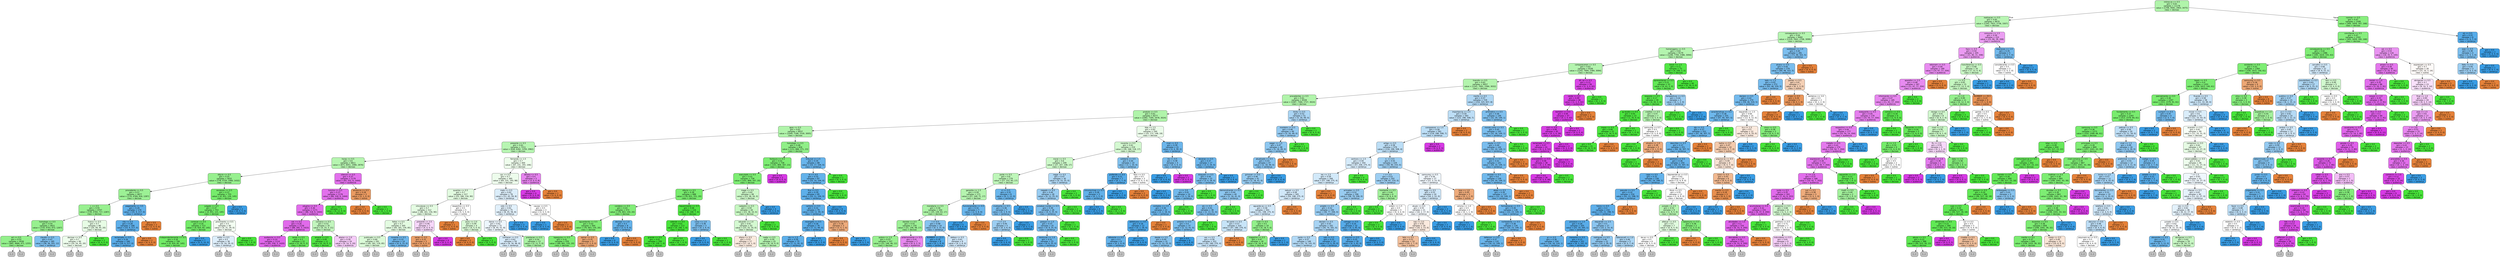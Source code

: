 digraph Tree {
node [shape=box, style="filled, rounded", color="black", fontname="helvetica"] ;
edge [fontname="helvetica"] ;
0 [label="intime-se <= 0.5\ngini = 0.63\nsamples = 11178\nvalue = [1706, 9581, 2903, 3475]\nclass = decisao", fillcolor="#b0f4aa"] ;
1 [label="realizacao <= 0.5\ngini = 0.65\nsamples = 9670\nvalue = [1342, 7922, 2736, 3307]\nclass = decisao", fillcolor="#b8f5b3"] ;
0 -> 1 [labeldistance=2.5, labelangle=45, headlabel="True"] ;
2 [label="consequencia <= 0.5\ngini = 0.64\nsamples = 9460\nvalue = [1319, 7842, 2708, 3099]\nclass = decisao", fillcolor="#b5f5b0"] ;
1 -> 2 ;
3 [label="homenagens <= 0.5\ngini = 0.63\nsamples = 9179\nvalue = [1246, 7794, 2386, 3094]\nclass = decisao", fillcolor="#b3f4ae"] ;
2 -> 3 ;
4 [label="comparecerem <= 0.5\ngini = 0.63\nsamples = 9106\nvalue = [1242, 7694, 2384, 3094]\nclass = decisao", fillcolor="#b4f4af"] ;
3 -> 4 ;
5 [label="transito <= 0.5\ngini = 0.63\nsamples = 9057\nvalue = [1241, 7691, 2384, 3032]\nclass = decisao", fillcolor="#b3f4ad"] ;
4 -> 5 ;
6 [label="procedentes <= 0.5\ngini = 0.61\nsamples = 8328\nvalue = [1087, 7366, 1727, 3024]\nclass = decisao", fillcolor="#b1f4ab"] ;
5 -> 6 ;
7 [label="produto <= 0.5\ngini = 0.61\nsamples = 8277\nvalue = [1082, 7340, 1678, 3024]\nclass = decisao", fillcolor="#b0f4aa"] ;
6 -> 7 ;
8 [label="apos <= 0.5\ngini = 0.61\nsamples = 8037\nvalue = [1049, 7168, 1530, 3005]\nclass = decisao", fillcolor="#b0f4aa"] ;
7 -> 8 ;
9 [label="presente <= 0.5\ngini = 0.61\nsamples = 7211\nvalue = [938, 6282, 1259, 2982]\nclass = decisao", fillcolor="#b7f5b2"] ;
8 -> 9 ;
10 [label="horas <= 0.5\ngini = 0.6\nsamples = 6811\nvalue = [871, 6051, 1066, 2876]\nclass = decisao", fillcolor="#b6f5b0"] ;
9 -> 10 ;
11 [label="diã¡rio <= 0.5\ngini = 0.55\nsamples = 5632\nvalue = [778, 5720, 1060, 1432]\nclass = decisao", fillcolor="#97f08f"] ;
10 -> 11 ;
12 [label="procedente <= 0.5\ngini = 0.57\nsamples = 4877\nvalue = [774, 4769, 934, 1287]\nclass = decisao", fillcolor="#9cf195"] ;
11 -> 12 ;
13 [label="r. <= 0.5\ngini = 0.55\nsamples = 4707\nvalue = [739, 4760, 717, 1287]\nclass = decisao", fillcolor="#98f090"] ;
12 -> 13 ;
14 [label="homologo <= 0.5\ngini = 0.54\nsamples = 4621\nvalue = [719, 4702, 672, 1267]\nclass = decisao", fillcolor="#97f08f"] ;
13 -> 14 ;
15 [label="art <= 0.5\ngini = 0.52\nsamples = 4436\nvalue = [681, 4666, 471, 1255]\nclass = decisao", fillcolor="#93f08b"] ;
14 -> 15 ;
16 [label="(...)", fillcolor="#C0C0C0"] ;
15 -> 16 ;
2981 [label="(...)", fillcolor="#C0C0C0"] ;
15 -> 2981 ;
3290 [label="claudio <= 0.5\ngini = 0.47\nsamples = 185\nvalue = [38, 36, 201, 12]\nclass = sentença", fillcolor="#7dbfee"] ;
14 -> 3290 ;
3291 [label="(...)", fillcolor="#C0C0C0"] ;
3290 -> 3291 ;
3488 [label="(...)", fillcolor="#C0C0C0"] ;
3290 -> 3488 ;
3489 [label="franco <= 0.5\ngini = 0.7\nsamples = 86\nvalue = [20, 58, 45, 20]\nclass = decisao", fillcolor="#e7fce5"] ;
13 -> 3489 ;
3490 [label="decisao <= 0.5\ngini = 0.7\nsamples = 84\nvalue = [20, 54, 45, 20]\nclass = decisao", fillcolor="#edfdec"] ;
3489 -> 3490 ;
3491 [label="(...)", fillcolor="#C0C0C0"] ;
3490 -> 3491 ;
3562 [label="(...)", fillcolor="#C0C0C0"] ;
3490 -> 3562 ;
3577 [label="gini = 0.0\nsamples = 2\nvalue = [0, 4, 0, 0]\nclass = decisao", fillcolor="#47e539"] ;
3489 -> 3577 ;
3578 [label="pagamento <= 3.5\ngini = 0.29\nsamples = 170\nvalue = [35, 9, 217, 0]\nclass = sentença", fillcolor="#60b0ea"] ;
12 -> 3578 ;
3579 [label="-rita <= 0.5\ngini = 0.28\nsamples = 168\nvalue = [33, 9, 217, 0]\nclass = sentença", fillcolor="#5eafea"] ;
3578 -> 3579 ;
3580 [label="reclamada <= 0.5\ngini = 0.26\nsamples = 166\nvalue = [29, 9, 217, 0]\nclass = sentença", fillcolor="#5aade9"] ;
3579 -> 3580 ;
3581 [label="(...)", fillcolor="#C0C0C0"] ;
3580 -> 3581 ;
3670 [label="(...)", fillcolor="#C0C0C0"] ;
3580 -> 3670 ;
3673 [label="gini = 0.0\nsamples = 2\nvalue = [4, 0, 0, 0]\nclass = outros", fillcolor="#e58139"] ;
3579 -> 3673 ;
3674 [label="gini = 0.0\nsamples = 2\nvalue = [2, 0, 0, 0]\nclass = outros", fillcolor="#e58139"] ;
3578 -> 3674 ;
3675 [label="excessos <= 0.5\ngini = 0.37\nsamples = 755\nvalue = [4, 951, 126, 145]\nclass = decisao", fillcolor="#76ec6b"] ;
11 -> 3675 ;
3676 [label="julgado <= 0.5\ngini = 0.37\nsamples = 753\nvalue = [4, 951, 121, 145]\nclass = decisao", fillcolor="#75ec6b"] ;
3675 -> 3676 ;
3677 [label="correcao <= 0.5\ngini = 0.35\nsamples = 713\nvalue = [4, 920, 92, 145]\nclass = decisao", fillcolor="#73eb68"] ;
3676 -> 3677 ;
3678 [label="independentemente <= 0.5\ngini = 0.34\nsamples = 706\nvalue = [4, 920, 82, 145]\nclass = decisao", fillcolor="#71eb66"] ;
3677 -> 3678 ;
3679 [label="(...)", fillcolor="#C0C0C0"] ;
3678 -> 3679 ;
4002 [label="(...)", fillcolor="#C0C0C0"] ;
3678 -> 4002 ;
4011 [label="gini = 0.0\nsamples = 7\nvalue = [0, 0, 10, 0]\nclass = sentença", fillcolor="#399de5"] ;
3677 -> 4011 ;
4012 [label="provimento <= 0.5\ngini = 0.5\nsamples = 40\nvalue = [0, 31, 29, 0]\nclass = decisao", fillcolor="#f3fdf2"] ;
3676 -> 4012 ;
4013 [label="estilo <= 0.5\ngini = 0.5\nsamples = 36\nvalue = [0, 24, 29, 0]\nclass = sentença", fillcolor="#ddeefb"] ;
4012 -> 4013 ;
4014 [label="(...)", fillcolor="#C0C0C0"] ;
4013 -> 4014 ;
4053 [label="(...)", fillcolor="#C0C0C0"] ;
4013 -> 4053 ;
4054 [label="gini = 0.0\nsamples = 4\nvalue = [0, 7, 0, 0]\nclass = decisao", fillcolor="#47e539"] ;
4012 -> 4054 ;
4055 [label="gini = 0.0\nsamples = 2\nvalue = [0, 0, 5, 0]\nclass = sentença", fillcolor="#399de5"] ;
3675 -> 4055 ;
4056 [label="silencio <= 0.5\ngini = 0.37\nsamples = 1179\nvalue = [93, 331, 6, 1444]\nclass = audiencia", fillcolor="#e270ec"] ;
10 -> 4056 ;
4057 [label="luis/ma <= 0.5\ngini = 0.37\nsamples = 1176\nvalue = [88, 330, 6, 1444]\nclass = audiencia", fillcolor="#e270ec"] ;
4056 -> 4057 ;
4058 [label="pã¡gina <= 0.5\ngini = 0.36\nsamples = 1171\nvalue = [88, 318, 6, 1444]\nclass = audiencia", fillcolor="#e26eec"] ;
4057 -> 4058 ;
4059 [label="cdc <= 0.5\ngini = 0.35\nsamples = 1136\nvalue = [88, 285, 3, 1423]\nclass = audiencia", fillcolor="#e16aeb"] ;
4058 -> 4059 ;
4060 [label="audiencia <= 0.5\ngini = 0.33\nsamples = 1114\nvalue = [85, 256, 3, 1420]\nclass = audiencia", fillcolor="#e066eb"] ;
4059 -> 4060 ;
4061 [label="(...)", fillcolor="#C0C0C0"] ;
4060 -> 4061 ;
4308 [label="(...)", fillcolor="#C0C0C0"] ;
4060 -> 4308 ;
4421 [label="serao <= 0.5\ngini = 0.3\nsamples = 22\nvalue = [3, 29, 0, 3]\nclass = decisao", fillcolor="#6aea5e"] ;
4059 -> 4421 ;
4422 [label="(...)", fillcolor="#C0C0C0"] ;
4421 -> 4422 ;
4425 [label="(...)", fillcolor="#C0C0C0"] ;
4421 -> 4425 ;
4430 [label="comarca <= 0.5\ngini = 0.53\nsamples = 35\nvalue = [0, 33, 3, 21]\nclass = decisao", fillcolor="#c2f6bd"] ;
4058 -> 4430 ;
4431 [label="amaral <= 0.5\ngini = 0.09\nsamples = 11\nvalue = [0, 19, 0, 1]\nclass = decisao", fillcolor="#51e643"] ;
4430 -> 4431 ;
4432 [label="(...)", fillcolor="#C0C0C0"] ;
4431 -> 4432 ;
4435 [label="(...)", fillcolor="#C0C0C0"] ;
4431 -> 4435 ;
4436 [label="abaixo <= 1.0\ngini = 0.56\nsamples = 24\nvalue = [0, 14, 3, 20]\nclass = audiencia", fillcolor="#f5cbf8"] ;
4430 -> 4436 ;
4437 [label="(...)", fillcolor="#C0C0C0"] ;
4436 -> 4437 ;
4450 [label="(...)", fillcolor="#C0C0C0"] ;
4436 -> 4450 ;
4451 [label="gini = 0.0\nsamples = 5\nvalue = [0, 12, 0, 0]\nclass = decisao", fillcolor="#47e539"] ;
4057 -> 4451 ;
4452 [label="anuencia <= 0.5\ngini = 0.28\nsamples = 3\nvalue = [5, 1, 0, 0]\nclass = outros", fillcolor="#ea9a61"] ;
4056 -> 4452 ;
4453 [label="gini = 0.0\nsamples = 2\nvalue = [5, 0, 0, 0]\nclass = outros", fillcolor="#e58139"] ;
4452 -> 4453 ;
4454 [label="gini = 0.0\nsamples = 1\nvalue = [0, 1, 0, 0]\nclass = decisao", fillcolor="#47e539"] ;
4452 -> 4454 ;
4455 [label="fernanda <= 1.5\ngini = 0.7\nsamples = 400\nvalue = [67, 231, 193, 106]\nclass = decisao", fillcolor="#eefdec"] ;
9 -> 4455 ;
4456 [label="cpc <= 0.5\ngini = 0.7\nsamples = 395\nvalue = [64, 231, 193, 98]\nclass = decisao", fillcolor="#edfcec"] ;
4455 -> 4456 ;
4457 [label="quantos <= 0.5\ngini = 0.7\nsamples = 317\nvalue = [53, 186, 134, 90]\nclass = decisao", fillcolor="#e2fbe0"] ;
4456 -> 4457 ;
4458 [label="vinculacao <= 0.5\ngini = 0.7\nsamples = 312\nvalue = [48, 181, 134, 90]\nclass = decisao", fillcolor="#e4fbe2"] ;
4457 -> 4458 ;
4459 [label="feitos <= 0.5\ngini = 0.7\nsamples = 305\nvalue = [44, 181, 134, 85]\nclass = decisao", fillcolor="#e3fbe1"] ;
4458 -> 4459 ;
4460 [label="publicado <= 0.5\ngini = 0.69\nsamples = 291\nvalue = [40, 181, 119, 85]\nclass = decisao", fillcolor="#dafad7"] ;
4459 -> 4460 ;
4461 [label="(...)", fillcolor="#C0C0C0"] ;
4460 -> 4461 ;
4700 [label="(...)", fillcolor="#C0C0C0"] ;
4460 -> 4700 ;
4705 [label="noventa <= 0.5\ngini = 0.33\nsamples = 14\nvalue = [4, 0, 15, 0]\nclass = sentença", fillcolor="#6eb7ec"] ;
4459 -> 4705 ;
4706 [label="(...)", fillcolor="#C0C0C0"] ;
4705 -> 4706 ;
4709 [label="(...)", fillcolor="#C0C0C0"] ;
4705 -> 4709 ;
4710 [label="presente <= 3.5\ngini = 0.49\nsamples = 7\nvalue = [4, 0, 0, 5]\nclass = audiencia", fillcolor="#f7d7fa"] ;
4458 -> 4710 ;
4711 [label="serao <= 0.5\ngini = 0.32\nsamples = 3\nvalue = [4, 0, 0, 1]\nclass = outros", fillcolor="#eca06a"] ;
4710 -> 4711 ;
4712 [label="(...)", fillcolor="#C0C0C0"] ;
4711 -> 4712 ;
4713 [label="(...)", fillcolor="#C0C0C0"] ;
4711 -> 4713 ;
4714 [label="gini = 0.0\nsamples = 4\nvalue = [0, 0, 0, 4]\nclass = audiencia", fillcolor="#d739e5"] ;
4710 -> 4714 ;
4715 [label="respectivo <= 0.5\ngini = 0.5\nsamples = 5\nvalue = [5, 5, 0, 0]\nclass = outros", fillcolor="#ffffff"] ;
4457 -> 4715 ;
4716 [label="gini = 0.0\nsamples = 1\nvalue = [1, 0, 0, 0]\nclass = outros", fillcolor="#e58139"] ;
4715 -> 4716 ;
4717 [label="assis <= 2.0\ngini = 0.49\nsamples = 4\nvalue = [4, 5, 0, 0]\nclass = decisao", fillcolor="#dafad7"] ;
4715 -> 4717 ;
4718 [label="gini = 0.0\nsamples = 2\nvalue = [4, 0, 0, 0]\nclass = outros", fillcolor="#e58139"] ;
4717 -> 4718 ;
4719 [label="gini = 0.0\nsamples = 2\nvalue = [0, 5, 0, 0]\nclass = decisao", fillcolor="#47e539"] ;
4717 -> 4719 ;
4720 [label="mato <= 0.5\ngini = 0.62\nsamples = 78\nvalue = [11, 45, 59, 8]\nclass = sentença", fillcolor="#dbedfa"] ;
4456 -> 4720 ;
4721 [label="sido <= 0.5\ngini = 0.61\nsamples = 75\nvalue = [8, 45, 56, 8]\nclass = sentença", fillcolor="#e1f0fb"] ;
4720 -> 4721 ;
4722 [label="danos <= 0.5\ngini = 0.62\nsamples = 72\nvalue = [8, 45, 51, 8]\nclass = sentença", fillcolor="#edf6fd"] ;
4721 -> 4722 ;
4723 [label="conhecer <= 0.5\ngini = 0.62\nsamples = 59\nvalue = [6, 34, 46, 8]\nclass = sentença", fillcolor="#d7ebfa"] ;
4722 -> 4723 ;
4724 [label="(...)", fillcolor="#C0C0C0"] ;
4723 -> 4724 ;
4783 [label="(...)", fillcolor="#C0C0C0"] ;
4723 -> 4783 ;
4784 [label="prestacao <= 0.5\ngini = 0.54\nsamples = 13\nvalue = [2, 11, 5, 0]\nclass = decisao", fillcolor="#aaf3a4"] ;
4722 -> 4784 ;
4785 [label="(...)", fillcolor="#C0C0C0"] ;
4784 -> 4785 ;
4796 [label="(...)", fillcolor="#C0C0C0"] ;
4784 -> 4796 ;
4797 [label="gini = 0.0\nsamples = 3\nvalue = [0, 0, 5, 0]\nclass = sentença", fillcolor="#399de5"] ;
4721 -> 4797 ;
4798 [label="causas <= 0.5\ngini = 0.5\nsamples = 3\nvalue = [3, 0, 3, 0]\nclass = outros", fillcolor="#ffffff"] ;
4720 -> 4798 ;
4799 [label="gini = 0.0\nsamples = 1\nvalue = [0, 0, 3, 0]\nclass = sentença", fillcolor="#399de5"] ;
4798 -> 4799 ;
4800 [label="gini = 0.0\nsamples = 2\nvalue = [3, 0, 0, 0]\nclass = outros", fillcolor="#e58139"] ;
4798 -> 4800 ;
4801 [label="devera <= 0.5\ngini = 0.4\nsamples = 5\nvalue = [3, 0, 0, 8]\nclass = audiencia", fillcolor="#e683ef"] ;
4455 -> 4801 ;
4802 [label="gini = 0.0\nsamples = 4\nvalue = [0, 0, 0, 8]\nclass = audiencia", fillcolor="#d739e5"] ;
4801 -> 4802 ;
4803 [label="gini = 0.0\nsamples = 1\nvalue = [3, 0, 0, 0]\nclass = outros", fillcolor="#e58139"] ;
4801 -> 4803 ;
4804 [label="homologo <= 0.5\ngini = 0.48\nsamples = 826\nvalue = [111, 886, 271, 23]\nclass = decisao", fillcolor="#90ef88"] ;
8 -> 4804 ;
4805 [label="fontoura <= 0.5\ngini = 0.41\nsamples = 738\nvalue = [101, 869, 167, 23]\nclass = decisao", fillcolor="#7ded73"] ;
4804 -> 4805 ;
4806 [label="executado <= 0.5\ngini = 0.41\nsamples = 736\nvalue = [101, 869, 167, 20]\nclass = decisao", fillcolor="#7ded73"] ;
4805 -> 4806 ;
4807 [label="diã¡rio <= 0.5\ngini = 0.38\nsamples = 688\nvalue = [78, 831, 151, 20]\nclass = decisao", fillcolor="#78ec6e"] ;
4806 -> 4807 ;
4808 [label="condeno <= 0.5\ngini = 0.43\nsamples = 572\nvalue = [78, 663, 144, 20]\nclass = decisao", fillcolor="#82ed78"] ;
4807 -> 4808 ;
4809 [label="aguardando <= 0.5\ngini = 0.42\nsamples = 564\nvalue = [76, 663, 135, 20]\nclass = decisao", fillcolor="#7fed75"] ;
4808 -> 4809 ;
4810 [label="lopesjuiza <= 0.5\ngini = 0.41\nsamples = 559\nvalue = [69, 661, 135, 20]\nclass = decisao", fillcolor="#7eed74"] ;
4809 -> 4810 ;
4811 [label="(...)", fillcolor="#C0C0C0"] ;
4810 -> 4811 ;
5176 [label="(...)", fillcolor="#C0C0C0"] ;
4810 -> 5176 ;
5177 [label="opinar <= 0.5\ngini = 0.35\nsamples = 5\nvalue = [7, 2, 0, 0]\nclass = outros", fillcolor="#eca572"] ;
4809 -> 5177 ;
5178 [label="(...)", fillcolor="#C0C0C0"] ;
5177 -> 5178 ;
5181 [label="(...)", fillcolor="#C0C0C0"] ;
5177 -> 5181 ;
5182 [label="decisao <= 1.0\ngini = 0.3\nsamples = 8\nvalue = [2, 0, 9, 0]\nclass = sentença", fillcolor="#65b3eb"] ;
4808 -> 5182 ;
5183 [label="gini = 0.0\nsamples = 6\nvalue = [0, 0, 9, 0]\nclass = sentença", fillcolor="#399de5"] ;
5182 -> 5183 ;
5184 [label="gini = 0.0\nsamples = 2\nvalue = [2, 0, 0, 0]\nclass = outros", fillcolor="#e58139"] ;
5182 -> 5184 ;
5185 [label="requerimento <= 0.5\ngini = 0.08\nsamples = 116\nvalue = [0, 168, 7, 0]\nclass = decisao", fillcolor="#4fe641"] ;
4807 -> 5185 ;
5186 [label="valendo <= 0.5\ngini = 0.01\nsamples = 113\nvalue = [0, 166, 1, 0]\nclass = decisao", fillcolor="#48e53a"] ;
5185 -> 5186 ;
5187 [label="grande <= 0.5\ngini = 0.01\nsamples = 109\nvalue = [0, 159, 1, 0]\nclass = decisao", fillcolor="#48e53a"] ;
5186 -> 5187 ;
5188 [label="(...)", fillcolor="#C0C0C0"] ;
5187 -> 5188 ;
5189 [label="(...)", fillcolor="#C0C0C0"] ;
5187 -> 5189 ;
5190 [label="gini = 0.0\nsamples = 4\nvalue = [0, 7, 0, 0]\nclass = decisao", fillcolor="#47e539"] ;
5186 -> 5190 ;
5191 [label="coisa <= 1.0\ngini = 0.38\nsamples = 3\nvalue = [0, 2, 6, 0]\nclass = sentença", fillcolor="#7bbeee"] ;
5185 -> 5191 ;
5192 [label="gini = 0.0\nsamples = 2\nvalue = [0, 0, 6, 0]\nclass = sentença", fillcolor="#399de5"] ;
5191 -> 5192 ;
5193 [label="gini = 0.0\nsamples = 1\nvalue = [0, 2, 0, 0]\nclass = decisao", fillcolor="#47e539"] ;
5191 -> 5193 ;
5194 [label="mage <= 0.5\ngini = 0.62\nsamples = 48\nvalue = [23, 38, 16, 0]\nclass = decisao", fillcolor="#ccf8c8"] ;
4806 -> 5194 ;
5195 [label="cadastro <= 0.5\ngini = 0.59\nsamples = 44\nvalue = [23, 38, 10, 0]\nclass = decisao", fillcolor="#c6f7c1"] ;
5194 -> 5195 ;
5196 [label="eduardo <= 1.0\ngini = 0.61\nsamples = 42\nvalue = [23, 33, 10, 0]\nclass = decisao", fillcolor="#d4f9d1"] ;
5195 -> 5196 ;
5197 [label="eliana <= 0.5\ngini = 0.53\nsamples = 17\nvalue = [17, 14, 1, 0]\nclass = outros", fillcolor="#fbeade"] ;
5196 -> 5197 ;
5198 [label="(...)", fillcolor="#C0C0C0"] ;
5197 -> 5198 ;
5219 [label="(...)", fillcolor="#C0C0C0"] ;
5197 -> 5219 ;
5220 [label="nadja <= 0.5\ngini = 0.59\nsamples = 25\nvalue = [6, 19, 9, 0]\nclass = decisao", fillcolor="#b5f5b0"] ;
5196 -> 5220 ;
5221 [label="(...)", fillcolor="#C0C0C0"] ;
5220 -> 5221 ;
5236 [label="(...)", fillcolor="#C0C0C0"] ;
5220 -> 5236 ;
5237 [label="gini = 0.0\nsamples = 2\nvalue = [0, 5, 0, 0]\nclass = decisao", fillcolor="#47e539"] ;
5195 -> 5237 ;
5238 [label="gini = 0.0\nsamples = 4\nvalue = [0, 0, 6, 0]\nclass = sentença", fillcolor="#399de5"] ;
5194 -> 5238 ;
5239 [label="gini = 0.0\nsamples = 2\nvalue = [0, 0, 0, 3]\nclass = audiencia", fillcolor="#d739e5"] ;
4805 -> 5239 ;
5240 [label="tribunal <= 1.5\ngini = 0.35\nsamples = 88\nvalue = [10, 17, 104, 0]\nclass = sentença", fillcolor="#68b4eb"] ;
4804 -> 5240 ;
5241 [label="re <= 4.0\ngini = 0.32\nsamples = 87\nvalue = [10, 14, 104, 0]\nclass = sentença", fillcolor="#63b2ea"] ;
5240 -> 5241 ;
5242 [label="fica <= 0.5\ngini = 0.29\nsamples = 85\nvalue = [10, 11, 104, 0]\nclass = sentença", fillcolor="#5dafea"] ;
5241 -> 5242 ;
5243 [label="cartorio <= 0.5\ngini = 0.31\nsamples = 79\nvalue = [10, 11, 95, 0]\nclass = sentença", fillcolor="#61b1ea"] ;
5242 -> 5243 ;
5244 [label="rosangela <= 0.5\ngini = 0.28\nsamples = 76\nvalue = [7, 11, 94, 0]\nclass = sentença", fillcolor="#5caeea"] ;
5243 -> 5244 ;
5245 [label="via <= 1.5\ngini = 0.29\nsamples = 75\nvalue = [7, 11, 91, 0]\nclass = sentença", fillcolor="#5dafea"] ;
5244 -> 5245 ;
5246 [label="(...)", fillcolor="#C0C0C0"] ;
5245 -> 5246 ;
5309 [label="(...)", fillcolor="#C0C0C0"] ;
5245 -> 5309 ;
5310 [label="gini = 0.0\nsamples = 1\nvalue = [0, 0, 3, 0]\nclass = sentença", fillcolor="#399de5"] ;
5244 -> 5310 ;
5311 [label="representa <= 0.5\ngini = 0.38\nsamples = 3\nvalue = [3, 0, 1, 0]\nclass = outros", fillcolor="#eeab7b"] ;
5243 -> 5311 ;
5312 [label="gini = 0.0\nsamples = 2\nvalue = [3, 0, 0, 0]\nclass = outros", fillcolor="#e58139"] ;
5311 -> 5312 ;
5313 [label="gini = 0.0\nsamples = 1\nvalue = [0, 0, 1, 0]\nclass = sentença", fillcolor="#399de5"] ;
5311 -> 5313 ;
5314 [label="gini = 0.0\nsamples = 6\nvalue = [0, 0, 9, 0]\nclass = sentença", fillcolor="#399de5"] ;
5242 -> 5314 ;
5315 [label="gini = 0.0\nsamples = 2\nvalue = [0, 3, 0, 0]\nclass = decisao", fillcolor="#47e539"] ;
5241 -> 5315 ;
5316 [label="gini = 0.0\nsamples = 1\nvalue = [0, 3, 0, 0]\nclass = decisao", fillcolor="#47e539"] ;
5240 -> 5316 ;
5317 [label="ltda <= 2.5\ngini = 0.62\nsamples = 240\nvalue = [33, 172, 148, 19]\nclass = decisao", fillcolor="#ebfcea"] ;
7 -> 5317 ;
5318 [label="noventa <= 0.5\ngini = 0.61\nsamples = 219\nvalue = [30, 168, 118, 17]\nclass = decisao", fillcolor="#d4f9d1"] ;
5317 -> 5318 ;
5319 [label="moral <= 0.5\ngini = 0.6\nsamples = 209\nvalue = [27, 167, 108, 17]\nclass = decisao", fillcolor="#ccf8c8"] ;
5318 -> 5319 ;
5320 [label="porte <= 0.5\ngini = 0.6\nsamples = 179\nvalue = [27, 152, 83, 17]\nclass = decisao", fillcolor="#bef6b9"] ;
5319 -> 5320 ;
5321 [label="garantia <= 1.5\ngini = 0.59\nsamples = 171\nvalue = [27, 149, 71, 17]\nclass = decisao", fillcolor="#b5f4af"] ;
5320 -> 5321 ;
5322 [label="monetaria <= 0.5\ngini = 0.58\nsamples = 164\nvalue = [25, 149, 63, 17]\nclass = decisao", fillcolor="#acf3a6"] ;
5321 -> 5322 ;
5323 [label="daniela <= 0.5\ngini = 0.55\nsamples = 150\nvalue = [21, 146, 48, 17]\nclass = decisao", fillcolor="#9df196"] ;
5322 -> 5323 ;
5324 [label="autora <= 1.5\ngini = 0.53\nsamples = 147\nvalue = [21, 146, 46, 12]\nclass = decisao", fillcolor="#98f090"] ;
5323 -> 5324 ;
5325 [label="(...)", fillcolor="#C0C0C0"] ;
5324 -> 5325 ;
5394 [label="(...)", fillcolor="#C0C0C0"] ;
5324 -> 5394 ;
5417 [label="anteriormente <= 0.5\ngini = 0.41\nsamples = 3\nvalue = [0, 0, 2, 5]\nclass = audiencia", fillcolor="#e788ef"] ;
5323 -> 5417 ;
5418 [label="(...)", fillcolor="#C0C0C0"] ;
5417 -> 5418 ;
5419 [label="(...)", fillcolor="#C0C0C0"] ;
5417 -> 5419 ;
5420 [label="i <= 0.5\ngini = 0.48\nsamples = 14\nvalue = [4, 3, 15, 0]\nclass = sentença", fillcolor="#86c3ef"] ;
5322 -> 5420 ;
5421 [label="NUMBER <= 22.5\ngini = 0.18\nsamples = 8\nvalue = [0, 1, 9, 0]\nclass = sentença", fillcolor="#4fa8e8"] ;
5420 -> 5421 ;
5422 [label="(...)", fillcolor="#C0C0C0"] ;
5421 -> 5422 ;
5423 [label="(...)", fillcolor="#C0C0C0"] ;
5421 -> 5423 ;
5424 [label="defesa <= 0.5\ngini = 0.61\nsamples = 6\nvalue = [4, 2, 6, 0]\nclass = sentença", fillcolor="#cee6f8"] ;
5420 -> 5424 ;
5425 [label="(...)", fillcolor="#C0C0C0"] ;
5424 -> 5425 ;
5428 [label="(...)", fillcolor="#C0C0C0"] ;
5424 -> 5428 ;
5431 [label="funcionamento <= 0.5\ngini = 0.32\nsamples = 7\nvalue = [2, 0, 8, 0]\nclass = sentença", fillcolor="#6ab6ec"] ;
5321 -> 5431 ;
5432 [label="gini = 0.0\nsamples = 5\nvalue = [0, 0, 8, 0]\nclass = sentença", fillcolor="#399de5"] ;
5431 -> 5432 ;
5433 [label="gini = 0.0\nsamples = 2\nvalue = [2, 0, 0, 0]\nclass = outros", fillcolor="#e58139"] ;
5431 -> 5433 ;
5434 [label="vi <= 0.5\ngini = 0.32\nsamples = 8\nvalue = [0, 3, 12, 0]\nclass = sentença", fillcolor="#6ab6ec"] ;
5320 -> 5434 ;
5435 [label="civelsanta <= 0.5\ngini = 0.38\nsamples = 7\nvalue = [0, 3, 9, 0]\nclass = sentença", fillcolor="#7bbeee"] ;
5434 -> 5435 ;
5436 [label="i <= 2.5\ngini = 0.44\nsamples = 5\nvalue = [0, 3, 6, 0]\nclass = sentença", fillcolor="#9ccef2"] ;
5435 -> 5436 ;
5437 [label="gini = 0.0\nsamples = 3\nvalue = [0, 0, 6, 0]\nclass = sentença", fillcolor="#399de5"] ;
5436 -> 5437 ;
5438 [label="gini = 0.0\nsamples = 2\nvalue = [0, 3, 0, 0]\nclass = decisao", fillcolor="#47e539"] ;
5436 -> 5438 ;
5439 [label="gini = 0.0\nsamples = 2\nvalue = [0, 0, 3, 0]\nclass = sentença", fillcolor="#399de5"] ;
5435 -> 5439 ;
5440 [label="gini = 0.0\nsamples = 1\nvalue = [0, 0, 3, 0]\nclass = sentença", fillcolor="#399de5"] ;
5434 -> 5440 ;
5441 [label="negar <= 0.5\ngini = 0.47\nsamples = 30\nvalue = [0, 15, 25, 0]\nclass = sentença", fillcolor="#b0d8f5"] ;
5319 -> 5441 ;
5442 [label="negado <= 0.5\ngini = 0.44\nsamples = 28\nvalue = [0, 12, 25, 0]\nclass = sentença", fillcolor="#98ccf1"] ;
5441 -> 5442 ;
5443 [label="juizaban-nucleo <= 0.5\ngini = 0.39\nsamples = 26\nvalue = [0, 9, 25, 0]\nclass = sentença", fillcolor="#80c0ee"] ;
5442 -> 5443 ;
5444 [label="porque <= 1.5\ngini = 0.37\nsamples = 25\nvalue = [0, 8, 25, 0]\nclass = sentença", fillcolor="#78bced"] ;
5443 -> 5444 ;
5445 [label="reoslucao <= 1.0\ngini = 0.31\nsamples = 23\nvalue = [0, 6, 25, 0]\nclass = sentença", fillcolor="#69b5eb"] ;
5444 -> 5445 ;
5446 [label="(...)", fillcolor="#C0C0C0"] ;
5445 -> 5446 ;
5453 [label="(...)", fillcolor="#C0C0C0"] ;
5445 -> 5453 ;
5454 [label="gini = 0.0\nsamples = 2\nvalue = [0, 2, 0, 0]\nclass = decisao", fillcolor="#47e539"] ;
5444 -> 5454 ;
5455 [label="gini = 0.0\nsamples = 1\nvalue = [0, 1, 0, 0]\nclass = decisao", fillcolor="#47e539"] ;
5443 -> 5455 ;
5456 [label="gini = 0.0\nsamples = 2\nvalue = [0, 3, 0, 0]\nclass = decisao", fillcolor="#47e539"] ;
5442 -> 5456 ;
5457 [label="gini = 0.0\nsamples = 2\nvalue = [0, 3, 0, 0]\nclass = decisao", fillcolor="#47e539"] ;
5441 -> 5457 ;
5458 [label="solidaria <= 0.5\ngini = 0.44\nsamples = 10\nvalue = [3, 1, 10, 0]\nclass = sentença", fillcolor="#81c1ee"] ;
5318 -> 5458 ;
5459 [label="proferida <= 0.5\ngini = 0.22\nsamples = 7\nvalue = [0, 1, 7, 0]\nclass = sentença", fillcolor="#55abe9"] ;
5458 -> 5459 ;
5460 [label="circunscricao <= 0.5\ngini = 0.28\nsamples = 5\nvalue = [0, 1, 5, 0]\nclass = sentença", fillcolor="#61b1ea"] ;
5459 -> 5460 ;
5461 [label="gini = 0.0\nsamples = 4\nvalue = [0, 0, 5, 0]\nclass = sentença", fillcolor="#399de5"] ;
5460 -> 5461 ;
5462 [label="gini = 0.0\nsamples = 1\nvalue = [0, 1, 0, 0]\nclass = decisao", fillcolor="#47e539"] ;
5460 -> 5462 ;
5463 [label="gini = 0.0\nsamples = 2\nvalue = [0, 0, 2, 0]\nclass = sentença", fillcolor="#399de5"] ;
5459 -> 5463 ;
5464 [label="face <= 0.5\ngini = 0.5\nsamples = 3\nvalue = [3, 0, 3, 0]\nclass = outros", fillcolor="#ffffff"] ;
5458 -> 5464 ;
5465 [label="gini = 0.0\nsamples = 2\nvalue = [3, 0, 0, 0]\nclass = outros", fillcolor="#e58139"] ;
5464 -> 5465 ;
5466 [label="gini = 0.0\nsamples = 1\nvalue = [0, 0, 3, 0]\nclass = sentença", fillcolor="#399de5"] ;
5464 -> 5466 ;
5467 [label="civel <= 0.5\ngini = 0.39\nsamples = 21\nvalue = [3, 4, 30, 2]\nclass = sentença", fillcolor="#6cb6ec"] ;
5317 -> 5467 ;
5468 [label="rte <= 0.5\ngini = 0.38\nsamples = 4\nvalue = [0, 0, 6, 2]\nclass = sentença", fillcolor="#7bbeee"] ;
5467 -> 5468 ;
5469 [label="gini = 0.0\nsamples = 3\nvalue = [0, 0, 6, 0]\nclass = sentença", fillcolor="#399de5"] ;
5468 -> 5469 ;
5470 [label="gini = 0.0\nsamples = 1\nvalue = [0, 0, 0, 2]\nclass = audiencia", fillcolor="#d739e5"] ;
5468 -> 5470 ;
5471 [label="deverao <= 0.5\ngini = 0.37\nsamples = 17\nvalue = [3, 4, 24, 0]\nclass = sentença", fillcolor="#6cb6ec"] ;
5467 -> 5471 ;
5472 [label="bloqueio <= 0.5\ngini = 0.44\nsamples = 15\nvalue = [3, 4, 18, 0]\nclass = sentença", fillcolor="#7bbeee"] ;
5471 -> 5472 ;
5473 [label="s <= 3.0\ngini = 0.41\nsamples = 14\nvalue = [3, 3, 18, 0]\nclass = sentença", fillcolor="#72b9ec"] ;
5472 -> 5473 ;
5474 [label="contados <= 2.0\ngini = 0.36\nsamples = 13\nvalue = [3, 2, 18, 0]\nclass = sentença", fillcolor="#6ab6ec"] ;
5473 -> 5474 ;
5475 [label="defeituoso <= 0.5\ngini = 0.18\nsamples = 12\nvalue = [0, 2, 18, 0]\nclass = sentença", fillcolor="#4fa8e8"] ;
5474 -> 5475 ;
5476 [label="referente <= 0.5\ngini = 0.3\nsamples = 6\nvalue = [0, 2, 9, 0]\nclass = sentença", fillcolor="#65b3eb"] ;
5475 -> 5476 ;
5477 [label="(...)", fillcolor="#C0C0C0"] ;
5476 -> 5477 ;
5482 [label="(...)", fillcolor="#C0C0C0"] ;
5476 -> 5482 ;
5483 [label="gini = 0.0\nsamples = 6\nvalue = [0, 0, 9, 0]\nclass = sentença", fillcolor="#399de5"] ;
5475 -> 5483 ;
5484 [label="gini = 0.0\nsamples = 1\nvalue = [3, 0, 0, 0]\nclass = outros", fillcolor="#e58139"] ;
5474 -> 5484 ;
5485 [label="gini = 0.0\nsamples = 1\nvalue = [0, 1, 0, 0]\nclass = decisao", fillcolor="#47e539"] ;
5473 -> 5485 ;
5486 [label="gini = 0.0\nsamples = 1\nvalue = [0, 1, 0, 0]\nclass = decisao", fillcolor="#47e539"] ;
5472 -> 5486 ;
5487 [label="gini = 0.0\nsamples = 2\nvalue = [0, 0, 6, 0]\nclass = sentença", fillcolor="#399de5"] ;
5471 -> 5487 ;
5488 [label="ilicita <= 0.5\ngini = 0.52\nsamples = 51\nvalue = [5, 26, 49, 0]\nclass = sentença", fillcolor="#abd5f4"] ;
6 -> 5488 ;
5489 [label="monteiro <= 0.5\ngini = 0.48\nsamples = 49\nvalue = [5, 20, 49, 0]\nclass = sentença", fillcolor="#95caf1"] ;
5488 -> 5489 ;
5490 [label="pagar <= 1.5\ngini = 0.47\nsamples = 48\nvalue = [5, 18, 49, 0]\nclass = sentença", fillcolor="#8dc7f0"] ;
5489 -> 5490 ;
5491 [label="atualizado <= 0.5\ngini = 0.43\nsamples = 47\nvalue = [2, 18, 49, 0]\nclass = sentença", fillcolor="#87c3ef"] ;
5490 -> 5491 ;
5492 [label="grinover <= 0.5\ngini = 0.46\nsamples = 41\nvalue = [2, 18, 41, 0]\nclass = sentença", fillcolor="#95cbf1"] ;
5491 -> 5492 ;
5493 [label="demonstrando <= 0.5\ngini = 0.44\nsamples = 40\nvalue = [2, 16, 41, 0]\nclass = sentença", fillcolor="#8cc6f0"] ;
5492 -> 5493 ;
5494 [label="eis <= 0.5\ngini = 0.41\nsamples = 38\nvalue = [2, 13, 41, 0]\nclass = sentença", fillcolor="#7ebfee"] ;
5493 -> 5494 ;
5495 [label="antonio <= 0.5\ngini = 0.4\nsamples = 37\nvalue = [2, 12, 41, 0]\nclass = sentença", fillcolor="#79bded"] ;
5494 -> 5495 ;
5496 [label="desde <= 2.5\ngini = 0.44\nsamples = 31\nvalue = [2, 12, 33, 0]\nclass = sentença", fillcolor="#88c4ef"] ;
5495 -> 5496 ;
5497 [label="(...)", fillcolor="#C0C0C0"] ;
5496 -> 5497 ;
5516 [label="(...)", fillcolor="#C0C0C0"] ;
5496 -> 5516 ;
5517 [label="gini = 0.0\nsamples = 6\nvalue = [0, 0, 8, 0]\nclass = sentença", fillcolor="#399de5"] ;
5495 -> 5517 ;
5518 [label="gini = 0.0\nsamples = 1\nvalue = [0, 1, 0, 0]\nclass = decisao", fillcolor="#47e539"] ;
5494 -> 5518 ;
5519 [label="gini = 0.0\nsamples = 2\nvalue = [0, 3, 0, 0]\nclass = decisao", fillcolor="#47e539"] ;
5493 -> 5519 ;
5520 [label="gini = 0.0\nsamples = 1\nvalue = [0, 2, 0, 0]\nclass = decisao", fillcolor="#47e539"] ;
5492 -> 5520 ;
5521 [label="gini = 0.0\nsamples = 6\nvalue = [0, 0, 8, 0]\nclass = sentença", fillcolor="#399de5"] ;
5491 -> 5521 ;
5522 [label="gini = 0.0\nsamples = 1\nvalue = [3, 0, 0, 0]\nclass = outros", fillcolor="#e58139"] ;
5490 -> 5522 ;
5523 [label="gini = 0.0\nsamples = 1\nvalue = [0, 2, 0, 0]\nclass = decisao", fillcolor="#47e539"] ;
5489 -> 5523 ;
5524 [label="gini = 0.0\nsamples = 2\nvalue = [0, 6, 0, 0]\nclass = decisao", fillcolor="#47e539"] ;
5488 -> 5524 ;
5525 [label="merito <= 0.5\ngini = 0.57\nsamples = 729\nvalue = [154, 325, 657, 8]\nclass = sentença", fillcolor="#afd7f4"] ;
5 -> 5525 ;
5526 [label="importancia <= 2.5\ngini = 0.59\nsamples = 583\nvalue = [122, 296, 508, 7]\nclass = sentença", fillcolor="#bddef6"] ;
5525 -> 5526 ;
5527 [label="comparecer <= 1.5\ngini = 0.58\nsamples = 581\nvalue = [116, 296, 508, 7]\nclass = sentença", fillcolor="#bcdef6"] ;
5526 -> 5527 ;
5528 [label="artigo <= 0.5\ngini = 0.58\nsamples = 579\nvalue = [116, 296, 508, 4]\nclass = sentença", fillcolor="#bcdef6"] ;
5527 -> 5528 ;
5529 [label="senhora <= 1.5\ngini = 0.59\nsamples = 350\nvalue = [57, 206, 275, 4]\nclass = sentença", fillcolor="#d6ebfa"] ;
5528 -> 5529 ;
5530 [label="res <= 2.5\ngini = 0.59\nsamples = 346\nvalue = [57, 198, 275, 4]\nclass = sentença", fillcolor="#d2e9f9"] ;
5529 -> 5530 ;
5531 [label="reduzir <= 0.5\ngini = 0.58\nsamples = 345\nvalue = [54, 198, 275, 4]\nclass = sentença", fillcolor="#d1e8f9"] ;
5530 -> 5531 ;
5532 [label="aguarde-se <= 0.5\ngini = 0.58\nsamples = 343\nvalue = [51, 198, 275, 4]\nclass = sentença", fillcolor="#d1e8f9"] ;
5531 -> 5532 ;
5533 [label="lei.santo <= 0.5\ngini = 0.57\nsamples = 324\nvalue = [47, 180, 270, 4]\nclass = sentença", fillcolor="#c7e4f8"] ;
5532 -> 5533 ;
5534 [label="vez <= 0.5\ngini = 0.56\nsamples = 322\nvalue = [42, 180, 270, 4]\nclass = sentença", fillcolor="#c7e3f8"] ;
5533 -> 5534 ;
5535 [label="(...)", fillcolor="#C0C0C0"] ;
5534 -> 5535 ;
5786 [label="(...)", fillcolor="#C0C0C0"] ;
5534 -> 5786 ;
5793 [label="gini = 0.0\nsamples = 2\nvalue = [5, 0, 0, 0]\nclass = outros", fillcolor="#e58139"] ;
5533 -> 5793 ;
5794 [label="cível <= 0.5\ngini = 0.5\nsamples = 19\nvalue = [4, 18, 5, 0]\nclass = decisao", fillcolor="#92f08a"] ;
5532 -> 5794 ;
5795 [label="magazine <= 0.5\ngini = 0.47\nsamples = 18\nvalue = [4, 18, 4, 0]\nclass = decisao", fillcolor="#8aee81"] ;
5794 -> 5795 ;
5796 [label="(...)", fillcolor="#C0C0C0"] ;
5795 -> 5796 ;
5805 [label="(...)", fillcolor="#C0C0C0"] ;
5795 -> 5805 ;
5806 [label="gini = 0.0\nsamples = 1\nvalue = [0, 0, 1, 0]\nclass = sentença", fillcolor="#399de5"] ;
5794 -> 5806 ;
5807 [label="gini = 0.0\nsamples = 2\nvalue = [3, 0, 0, 0]\nclass = outros", fillcolor="#e58139"] ;
5531 -> 5807 ;
5808 [label="gini = 0.0\nsamples = 1\nvalue = [3, 0, 0, 0]\nclass = outros", fillcolor="#e58139"] ;
5530 -> 5808 ;
5809 [label="gini = 0.0\nsamples = 4\nvalue = [0, 8, 0, 0]\nclass = decisao", fillcolor="#47e539"] ;
5529 -> 5809 ;
5810 [label="n. <= 0.5\ngini = 0.55\nsamples = 229\nvalue = [59, 90, 233, 0]\nclass = sentença", fillcolor="#9ecff2"] ;
5528 -> 5810 ;
5811 [label="r <= 3.5\ngini = 0.53\nsamples = 202\nvalue = [38, 87, 210, 0]\nclass = sentença", fillcolor="#9dcef2"] ;
5810 -> 5811 ;
5812 [label="arimatea <= 0.5\ngini = 0.52\nsamples = 196\nvalue = [38, 79, 206, 0]\nclass = sentença", fillcolor="#98ccf1"] ;
5811 -> 5812 ;
5813 [label="projeto <= 0.5\ngini = 0.52\nsamples = 194\nvalue = [38, 77, 206, 0]\nclass = sentença", fillcolor="#96cbf1"] ;
5812 -> 5813 ;
5814 [label="declaro <= 0.5\ngini = 0.55\nsamples = 162\nvalue = [34, 74, 161, 0]\nclass = sentença", fillcolor="#a7d3f3"] ;
5813 -> 5814 ;
5815 [label="parte <= 0.5\ngini = 0.57\nsamples = 148\nvalue = [31, 74, 141, 0]\nclass = sentença", fillcolor="#b2d9f5"] ;
5814 -> 5815 ;
5816 [label="(...)", fillcolor="#C0C0C0"] ;
5815 -> 5816 ;
5909 [label="(...)", fillcolor="#C0C0C0"] ;
5815 -> 5909 ;
5976 [label="sob <= 0.5\ngini = 0.23\nsamples = 14\nvalue = [3, 0, 20, 0]\nclass = sentença", fillcolor="#57ace9"] ;
5814 -> 5976 ;
5977 [label="(...)", fillcolor="#C0C0C0"] ;
5976 -> 5977 ;
5988 [label="(...)", fillcolor="#C0C0C0"] ;
5976 -> 5988 ;
5989 [label="colnago <= 0.5\ngini = 0.24\nsamples = 32\nvalue = [4, 3, 45, 0]\nclass = sentença", fillcolor="#56abe9"] ;
5813 -> 5989 ;
5990 [label="arquivo <= 0.5\ngini = 0.25\nsamples = 30\nvalue = [4, 3, 42, 0]\nclass = sentença", fillcolor="#58ace9"] ;
5989 -> 5990 ;
5991 [label="(...)", fillcolor="#C0C0C0"] ;
5990 -> 5991 ;
6012 [label="(...)", fillcolor="#C0C0C0"] ;
5990 -> 6012 ;
6015 [label="gini = 0.0\nsamples = 2\nvalue = [0, 0, 3, 0]\nclass = sentença", fillcolor="#399de5"] ;
5989 -> 6015 ;
6016 [label="gini = 0.0\nsamples = 2\nvalue = [0, 2, 0, 0]\nclass = decisao", fillcolor="#47e539"] ;
5812 -> 6016 ;
6017 [label="montante <= 0.5\ngini = 0.44\nsamples = 6\nvalue = [0, 8, 4, 0]\nclass = decisao", fillcolor="#a3f29c"] ;
5811 -> 6017 ;
6018 [label="gini = 0.0\nsamples = 2\nvalue = [0, 4, 0, 0]\nclass = decisao", fillcolor="#47e539"] ;
6017 -> 6018 ;
6019 [label="ordem <= 1.5\ngini = 0.5\nsamples = 4\nvalue = [0, 4, 4, 0]\nclass = decisao", fillcolor="#ffffff"] ;
6017 -> 6019 ;
6020 [label="gini = 0.0\nsamples = 2\nvalue = [0, 4, 0, 0]\nclass = decisao", fillcolor="#47e539"] ;
6019 -> 6020 ;
6021 [label="gini = 0.0\nsamples = 2\nvalue = [0, 0, 4, 0]\nclass = sentença", fillcolor="#399de5"] ;
6019 -> 6021 ;
6022 [label="samsumg <= 0.5\ngini = 0.56\nsamples = 27\nvalue = [21, 3, 23, 0]\nclass = sentença", fillcolor="#f0f7fd"] ;
5810 -> 6022 ;
6023 [label="leigo <= 0.5\ngini = 0.53\nsamples = 24\nvalue = [16, 2, 22, 0]\nclass = sentença", fillcolor="#cee6f8"] ;
6022 -> 6023 ;
6024 [label="atuais <= 0.5\ngini = 0.55\nsamples = 21\nvalue = [16, 2, 17, 0]\nclass = sentença", fillcolor="#f5fafe"] ;
6023 -> 6024 ;
6025 [label="nao <= 3.5\ngini = 0.55\nsamples = 19\nvalue = [16, 2, 13, 0]\nclass = outros", fillcolor="#fbeade"] ;
6024 -> 6025 ;
6026 [label="felix <= 0.5\ngini = 0.51\nsamples = 14\nvalue = [16, 2, 7, 0]\nclass = outros", fillcolor="#f2c09c"] ;
6025 -> 6026 ;
6027 [label="(...)", fillcolor="#C0C0C0"] ;
6026 -> 6027 ;
6034 [label="(...)", fillcolor="#C0C0C0"] ;
6026 -> 6034 ;
6037 [label="gini = 0.0\nsamples = 5\nvalue = [0, 0, 6, 0]\nclass = sentença", fillcolor="#399de5"] ;
6025 -> 6037 ;
6038 [label="gini = 0.0\nsamples = 2\nvalue = [0, 0, 4, 0]\nclass = sentença", fillcolor="#399de5"] ;
6024 -> 6038 ;
6039 [label="gini = 0.0\nsamples = 3\nvalue = [0, 0, 5, 0]\nclass = sentença", fillcolor="#399de5"] ;
6023 -> 6039 ;
6040 [label="jose <= 1.0\ngini = 0.45\nsamples = 3\nvalue = [5, 1, 1, 0]\nclass = outros", fillcolor="#eeab7b"] ;
6022 -> 6040 ;
6041 [label="erisma <= 1.0\ngini = 0.5\nsamples = 2\nvalue = [0, 1, 1, 0]\nclass = decisao", fillcolor="#ffffff"] ;
6040 -> 6041 ;
6042 [label="gini = 0.0\nsamples = 1\nvalue = [0, 0, 1, 0]\nclass = sentença", fillcolor="#399de5"] ;
6041 -> 6042 ;
6043 [label="gini = 0.0\nsamples = 1\nvalue = [0, 1, 0, 0]\nclass = decisao", fillcolor="#47e539"] ;
6041 -> 6043 ;
6044 [label="gini = 0.0\nsamples = 1\nvalue = [5, 0, 0, 0]\nclass = outros", fillcolor="#e58139"] ;
6040 -> 6044 ;
6045 [label="gini = 0.0\nsamples = 2\nvalue = [0, 0, 0, 3]\nclass = audiencia", fillcolor="#d739e5"] ;
5527 -> 6045 ;
6046 [label="gini = 0.0\nsamples = 2\nvalue = [6, 0, 0, 0]\nclass = outros", fillcolor="#e58139"] ;
5526 -> 6046 ;
6047 [label="aritimetico <= 0.5\ngini = 0.46\nsamples = 146\nvalue = [32, 29, 149, 1]\nclass = sentença", fillcolor="#7ebfee"] ;
5525 -> 6047 ;
6048 [label="morais.como <= 0.5\ngini = 0.45\nsamples = 145\nvalue = [32, 26, 149, 1]\nclass = sentença", fillcolor="#7bbeee"] ;
6047 -> 6048 ;
6049 [label="pauta <= 0.5\ngini = 0.44\nsamples = 144\nvalue = [32, 24, 149, 1]\nclass = sentença", fillcolor="#7abdee"] ;
6048 -> 6049 ;
6050 [label="carencia <= 0.5\ngini = 0.41\nsamples = 141\nvalue = [26, 24, 149, 1]\nclass = sentença", fillcolor="#73baed"] ;
6049 -> 6050 ;
6051 [label="assiste <= 0.5\ngini = 0.4\nsamples = 139\nvalue = [24, 24, 149, 1]\nclass = sentença", fillcolor="#71b9ec"] ;
6050 -> 6051 ;
6052 [label="abalo <= 0.5\ngini = 0.39\nsamples = 137\nvalue = [22, 24, 149, 1]\nclass = sentença", fillcolor="#6fb8ec"] ;
6051 -> 6052 ;
6053 [label="formalizacao <= 0.5\ngini = 0.39\nsamples = 136\nvalue = [22, 23, 149, 1]\nclass = sentença", fillcolor="#6eb7ec"] ;
6052 -> 6053 ;
6054 [label="norteadores <= 0.5\ngini = 0.38\nsamples = 134\nvalue = [20, 23, 149, 1]\nclass = sentença", fillcolor="#6cb6ec"] ;
6053 -> 6054 ;
6055 [label="defensor <= 0.5\ngini = 0.37\nsamples = 132\nvalue = [18, 23, 149, 1]\nclass = sentença", fillcolor="#6ab6ec"] ;
6054 -> 6055 ;
6056 [label="(...)", fillcolor="#C0C0C0"] ;
6055 -> 6056 ;
6137 [label="(...)", fillcolor="#C0C0C0"] ;
6055 -> 6137 ;
6138 [label="gini = 0.0\nsamples = 2\nvalue = [2, 0, 0, 0]\nclass = outros", fillcolor="#e58139"] ;
6054 -> 6138 ;
6139 [label="gini = 0.0\nsamples = 2\nvalue = [2, 0, 0, 0]\nclass = outros", fillcolor="#e58139"] ;
6053 -> 6139 ;
6140 [label="gini = 0.0\nsamples = 1\nvalue = [0, 1, 0, 0]\nclass = decisao", fillcolor="#47e539"] ;
6052 -> 6140 ;
6141 [label="gini = 0.0\nsamples = 2\nvalue = [2, 0, 0, 0]\nclass = outros", fillcolor="#e58139"] ;
6051 -> 6141 ;
6142 [label="gini = 0.0\nsamples = 2\nvalue = [2, 0, 0, 0]\nclass = outros", fillcolor="#e58139"] ;
6050 -> 6142 ;
6143 [label="gini = 0.0\nsamples = 3\nvalue = [6, 0, 0, 0]\nclass = outros", fillcolor="#e58139"] ;
6049 -> 6143 ;
6144 [label="gini = 0.0\nsamples = 1\nvalue = [0, 2, 0, 0]\nclass = decisao", fillcolor="#47e539"] ;
6048 -> 6144 ;
6145 [label="gini = 0.0\nsamples = 1\nvalue = [0, 3, 0, 0]\nclass = decisao", fillcolor="#47e539"] ;
6047 -> 6145 ;
6146 [label="dil.-se <= 0.5\ngini = 0.12\nsamples = 49\nvalue = [1, 3, 0, 62]\nclass = audiencia", fillcolor="#da46e7"] ;
4 -> 6146 ;
6147 [label="verde <= 0.5\ngini = 0.09\nsamples = 48\nvalue = [1, 2, 0, 62]\nclass = audiencia", fillcolor="#d942e6"] ;
6146 -> 6147 ;
6148 [label="bertolini <= 0.5\ngini = 0.06\nsamples = 47\nvalue = [0, 2, 0, 62]\nclass = audiencia", fillcolor="#d83fe6"] ;
6147 -> 6148 ;
6149 [label="civil <= 0.5\ngini = 0.06\nsamples = 45\nvalue = [0, 2, 0, 58]\nclass = audiencia", fillcolor="#d840e6"] ;
6148 -> 6149 ;
6150 [label="reclamado <= 0.5\ngini = 0.07\nsamples = 41\nvalue = [0, 2, 0, 52]\nclass = audiencia", fillcolor="#d941e6"] ;
6149 -> 6150 ;
6151 [label="procederem <= 0.5\ngini = 0.08\nsamples = 38\nvalue = [0, 2, 0, 48]\nclass = audiencia", fillcolor="#d941e6"] ;
6150 -> 6151 ;
6152 [label="gini = 0.0\nsamples = 36\nvalue = [0, 0, 0, 48]\nclass = audiencia", fillcolor="#d739e5"] ;
6151 -> 6152 ;
6153 [label="gini = 0.0\nsamples = 2\nvalue = [0, 2, 0, 0]\nclass = decisao", fillcolor="#47e539"] ;
6151 -> 6153 ;
6154 [label="gini = 0.0\nsamples = 3\nvalue = [0, 0, 0, 4]\nclass = audiencia", fillcolor="#d739e5"] ;
6150 -> 6154 ;
6155 [label="gini = 0.0\nsamples = 4\nvalue = [0, 0, 0, 6]\nclass = audiencia", fillcolor="#d739e5"] ;
6149 -> 6155 ;
6156 [label="gini = 0.0\nsamples = 2\nvalue = [0, 0, 0, 4]\nclass = audiencia", fillcolor="#d739e5"] ;
6148 -> 6156 ;
6157 [label="gini = 0.0\nsamples = 1\nvalue = [1, 0, 0, 0]\nclass = outros", fillcolor="#e58139"] ;
6147 -> 6157 ;
6158 [label="gini = 0.0\nsamples = 1\nvalue = [0, 1, 0, 0]\nclass = decisao", fillcolor="#47e539"] ;
6146 -> 6158 ;
6159 [label="brock <= 1.5\ngini = 0.11\nsamples = 73\nvalue = [4, 100, 2, 0]\nclass = decisao", fillcolor="#52e745"] ;
3 -> 6159 ;
6160 [label="apresentacao <= 0.5\ngini = 0.23\nsamples = 33\nvalue = [4, 41, 2, 0]\nclass = decisao", fillcolor="#61e955"] ;
6159 -> 6160 ;
6161 [label="resposta <= 0.5\ngini = 0.17\nsamples = 30\nvalue = [4, 40, 0, 0]\nclass = decisao", fillcolor="#59e84d"] ;
6160 -> 6161 ;
6162 [label="jg.recebo <= 0.5\ngini = 0.05\nsamples = 23\nvalue = [1, 35, 0, 0]\nclass = decisao", fillcolor="#4ce63f"] ;
6161 -> 6162 ;
6163 [label="impos <= 0.5\ngini = 0.06\nsamples = 22\nvalue = [1, 34, 0, 0]\nclass = decisao", fillcolor="#4ce63f"] ;
6162 -> 6163 ;
6164 [label="gini = 0.0\nsamples = 21\nvalue = [0, 34, 0, 0]\nclass = decisao", fillcolor="#47e539"] ;
6163 -> 6164 ;
6165 [label="gini = 0.0\nsamples = 1\nvalue = [1, 0, 0, 0]\nclass = outros", fillcolor="#e58139"] ;
6163 -> 6165 ;
6166 [label="gini = 0.0\nsamples = 1\nvalue = [0, 1, 0, 0]\nclass = decisao", fillcolor="#47e539"] ;
6162 -> 6166 ;
6167 [label="creditos <= 0.5\ngini = 0.47\nsamples = 7\nvalue = [3, 5, 0, 0]\nclass = decisao", fillcolor="#b5f5b0"] ;
6161 -> 6167 ;
6168 [label="samsumg <= 0.5\ngini = 0.5\nsamples = 5\nvalue = [3, 3, 0, 0]\nclass = outros", fillcolor="#ffffff"] ;
6167 -> 6168 ;
6169 [label="gini = 0.0\nsamples = 2\nvalue = [0, 2, 0, 0]\nclass = decisao", fillcolor="#47e539"] ;
6168 -> 6169 ;
6170 [label="oliveira <= 1.0\ngini = 0.38\nsamples = 3\nvalue = [3, 1, 0, 0]\nclass = outros", fillcolor="#eeab7b"] ;
6168 -> 6170 ;
6171 [label="gini = 0.0\nsamples = 1\nvalue = [0, 1, 0, 0]\nclass = decisao", fillcolor="#47e539"] ;
6170 -> 6171 ;
6172 [label="gini = 0.0\nsamples = 2\nvalue = [3, 0, 0, 0]\nclass = outros", fillcolor="#e58139"] ;
6170 -> 6172 ;
6173 [label="gini = 0.0\nsamples = 2\nvalue = [0, 2, 0, 0]\nclass = decisao", fillcolor="#47e539"] ;
6167 -> 6173 ;
6174 [label="tempestivos <= 0.5\ngini = 0.44\nsamples = 3\nvalue = [0, 1, 2, 0]\nclass = sentença", fillcolor="#9ccef2"] ;
6160 -> 6174 ;
6175 [label="gini = 0.0\nsamples = 1\nvalue = [0, 1, 0, 0]\nclass = decisao", fillcolor="#47e539"] ;
6174 -> 6175 ;
6176 [label="gini = 0.0\nsamples = 2\nvalue = [0, 0, 2, 0]\nclass = sentença", fillcolor="#399de5"] ;
6174 -> 6176 ;
6177 [label="gini = 0.0\nsamples = 40\nvalue = [0, 59, 0, 0]\nclass = decisao", fillcolor="#47e539"] ;
6159 -> 6177 ;
6178 [label="waldewan <= 1.0\ngini = 0.45\nsamples = 281\nvalue = [73, 48, 322, 5]\nclass = sentença", fillcolor="#7cbeee"] ;
2 -> 6178 ;
6179 [label="alvara <= 0.5\ngini = 0.44\nsamples = 279\nvalue = [69, 48, 322, 5]\nclass = sentença", fillcolor="#79bded"] ;
6178 -> 6179 ;
6180 [label="lado <= 1.5\ngini = 0.42\nsamples = 272\nvalue = [63, 46, 319, 5]\nclass = sentença", fillcolor="#76bbed"] ;
6179 -> 6180 ;
6181 [label="declaro <= 0.5\ngini = 0.42\nsamples = 270\nvalue = [59, 46, 319, 5]\nclass = sentença", fillcolor="#74baed"] ;
6180 -> 6181 ;
6182 [label="caracteristicas <= 0.5\ngini = 0.38\nsamples = 255\nvalue = [47, 40, 307, 5]\nclass = sentença", fillcolor="#6db7ec"] ;
6181 -> 6182 ;
6183 [label="djo <= 0.5\ngini = 0.37\nsamples = 252\nvalue = [47, 36, 307, 5]\nclass = sentença", fillcolor="#6bb6ec"] ;
6182 -> 6183 ;
6184 [label="descritos <= 0.5\ngini = 0.37\nsamples = 251\nvalue = [44, 36, 307, 5]\nclass = sentença", fillcolor="#69b5eb"] ;
6183 -> 6184 ;
6185 [label="penhora <= 0.5\ngini = 0.36\nsamples = 250\nvalue = [44, 33, 307, 5]\nclass = sentença", fillcolor="#68b4eb"] ;
6184 -> 6185 ;
6186 [label="capa <= 0.5\ngini = 0.33\nsamples = 236\nvalue = [41, 24, 298, 5]\nclass = sentença", fillcolor="#63b2eb"] ;
6185 -> 6186 ;
6187 [label="pasuolo <= 0.5\ngini = 0.32\nsamples = 234\nvalue = [41, 21, 298, 5]\nclass = sentença", fillcolor="#62b1ea"] ;
6186 -> 6187 ;
6188 [label="fulcro <= 0.5\ngini = 0.3\nsamples = 232\nvalue = [35, 21, 298, 5]\nclass = sentença", fillcolor="#5eafea"] ;
6187 -> 6188 ;
6189 [label="processo <= 1.5\ngini = 0.26\nsamples = 205\nvalue = [25, 19, 265, 1]\nclass = sentença", fillcolor="#58ace9"] ;
6188 -> 6189 ;
6190 [label="pi <= 0.5\ngini = 0.36\nsamples = 104\nvalue = [16, 16, 124, 1]\nclass = sentença", fillcolor="#67b4eb"] ;
6189 -> 6190 ;
6191 [label="(...)", fillcolor="#C0C0C0"] ;
6190 -> 6191 ;
6248 [label="(...)", fillcolor="#C0C0C0"] ;
6190 -> 6248 ;
6249 [label="maranha <= 0.5\ngini = 0.15\nsamples = 101\nvalue = [9, 3, 141, 0]\nclass = sentença", fillcolor="#4aa5e7"] ;
6189 -> 6249 ;
6250 [label="(...)", fillcolor="#C0C0C0"] ;
6249 -> 6250 ;
6285 [label="(...)", fillcolor="#C0C0C0"] ;
6249 -> 6285 ;
6286 [label="requerido <= 2.5\ngini = 0.5\nsamples = 27\nvalue = [10, 2, 33, 4]\nclass = sentença", fillcolor="#8ac5f0"] ;
6188 -> 6286 ;
6287 [label="rodrigues <= 0.5\ngini = 0.46\nsamples = 22\nvalue = [10, 2, 26, 0]\nclass = sentença", fillcolor="#8ec7f0"] ;
6286 -> 6287 ;
6288 [label="(...)", fillcolor="#C0C0C0"] ;
6287 -> 6288 ;
6293 [label="(...)", fillcolor="#C0C0C0"] ;
6287 -> 6293 ;
6300 [label="teleconcell <= 1.0\ngini = 0.46\nsamples = 5\nvalue = [0, 0, 7, 4]\nclass = sentença", fillcolor="#aad5f4"] ;
6286 -> 6300 ;
6301 [label="(...)", fillcolor="#C0C0C0"] ;
6300 -> 6301 ;
6302 [label="(...)", fillcolor="#C0C0C0"] ;
6300 -> 6302 ;
6303 [label="gini = 0.0\nsamples = 2\nvalue = [6, 0, 0, 0]\nclass = outros", fillcolor="#e58139"] ;
6187 -> 6303 ;
6304 [label="gini = 0.0\nsamples = 2\nvalue = [0, 3, 0, 0]\nclass = decisao", fillcolor="#47e539"] ;
6186 -> 6304 ;
6305 [label="depreende-se <= 0.5\ngini = 0.61\nsamples = 14\nvalue = [3, 9, 9, 0]\nclass = decisao", fillcolor="#ffffff"] ;
6185 -> 6305 ;
6306 [label="titulo <= 0.5\ngini = 0.55\nsamples = 13\nvalue = [1, 9, 9, 0]\nclass = decisao", fillcolor="#ffffff"] ;
6305 -> 6306 ;
6307 [label="juizado <= 2.5\ngini = 0.52\nsamples = 9\nvalue = [1, 9, 5, 0]\nclass = decisao", fillcolor="#b5f5b0"] ;
6306 -> 6307 ;
6308 [label="efetuar <= 0.5\ngini = 0.5\nsamples = 7\nvalue = [0, 6, 5, 0]\nclass = decisao", fillcolor="#e0fbde"] ;
6307 -> 6308 ;
6309 [label="de-se <= 0.5\ngini = 0.5\nsamples = 6\nvalue = [0, 5, 5, 0]\nclass = decisao", fillcolor="#ffffff"] ;
6308 -> 6309 ;
6310 [label="(...)", fillcolor="#C0C0C0"] ;
6309 -> 6310 ;
6315 [label="(...)", fillcolor="#C0C0C0"] ;
6309 -> 6315 ;
6316 [label="gini = 0.0\nsamples = 1\nvalue = [0, 1, 0, 0]\nclass = decisao", fillcolor="#47e539"] ;
6308 -> 6316 ;
6317 [label="nakamura <= 0.5\ngini = 0.38\nsamples = 2\nvalue = [1, 3, 0, 0]\nclass = decisao", fillcolor="#84ee7b"] ;
6307 -> 6317 ;
6318 [label="gini = 0.0\nsamples = 1\nvalue = [1, 0, 0, 0]\nclass = outros", fillcolor="#e58139"] ;
6317 -> 6318 ;
6319 [label="gini = 0.0\nsamples = 1\nvalue = [0, 3, 0, 0]\nclass = decisao", fillcolor="#47e539"] ;
6317 -> 6319 ;
6320 [label="gini = 0.0\nsamples = 4\nvalue = [0, 0, 4, 0]\nclass = sentença", fillcolor="#399de5"] ;
6306 -> 6320 ;
6321 [label="gini = 0.0\nsamples = 1\nvalue = [2, 0, 0, 0]\nclass = outros", fillcolor="#e58139"] ;
6305 -> 6321 ;
6322 [label="gini = 0.0\nsamples = 1\nvalue = [0, 3, 0, 0]\nclass = decisao", fillcolor="#47e539"] ;
6184 -> 6322 ;
6323 [label="gini = 0.0\nsamples = 1\nvalue = [3, 0, 0, 0]\nclass = outros", fillcolor="#e58139"] ;
6183 -> 6323 ;
6324 [label="gini = 0.0\nsamples = 3\nvalue = [0, 4, 0, 0]\nclass = decisao", fillcolor="#47e539"] ;
6182 -> 6324 ;
6325 [label="requerido <= 1.5\ngini = 0.64\nsamples = 15\nvalue = [12, 6, 12, 0]\nclass = outros", fillcolor="#ffffff"] ;
6181 -> 6325 ;
6326 [label="d.o <= 1.5\ngini = 0.5\nsamples = 12\nvalue = [12, 0, 10, 0]\nclass = outros", fillcolor="#fbeade"] ;
6325 -> 6326 ;
6327 [label="bahia <= 0.5\ngini = 0.47\nsamples = 10\nvalue = [12, 0, 7, 0]\nclass = outros", fillcolor="#f4caac"] ;
6326 -> 6327 ;
6328 [label="arquive-se <= 0.5\ngini = 0.49\nsamples = 8\nvalue = [9, 0, 7, 0]\nclass = outros", fillcolor="#f9e3d3"] ;
6327 -> 6328 ;
6329 [label="cond <= 0.5\ngini = 0.43\nsamples = 6\nvalue = [9, 0, 4, 0]\nclass = outros", fillcolor="#f1b991"] ;
6328 -> 6329 ;
6330 [label="merito <= 0.5\ngini = 0.18\nsamples = 3\nvalue = [9, 0, 1, 0]\nclass = outros", fillcolor="#e88f4f"] ;
6329 -> 6330 ;
6331 [label="gini = 0.0\nsamples = 1\nvalue = [0, 0, 1, 0]\nclass = sentença", fillcolor="#399de5"] ;
6330 -> 6331 ;
6332 [label="gini = 0.0\nsamples = 2\nvalue = [9, 0, 0, 0]\nclass = outros", fillcolor="#e58139"] ;
6330 -> 6332 ;
6333 [label="gini = 0.0\nsamples = 3\nvalue = [0, 0, 3, 0]\nclass = sentença", fillcolor="#399de5"] ;
6329 -> 6333 ;
6334 [label="gini = 0.0\nsamples = 2\nvalue = [0, 0, 3, 0]\nclass = sentença", fillcolor="#399de5"] ;
6328 -> 6334 ;
6335 [label="gini = 0.0\nsamples = 2\nvalue = [3, 0, 0, 0]\nclass = outros", fillcolor="#e58139"] ;
6327 -> 6335 ;
6336 [label="gini = 0.0\nsamples = 2\nvalue = [0, 0, 3, 0]\nclass = sentença", fillcolor="#399de5"] ;
6326 -> 6336 ;
6337 [label="cinco <= 0.5\ngini = 0.38\nsamples = 3\nvalue = [0, 6, 2, 0]\nclass = decisao", fillcolor="#84ee7b"] ;
6325 -> 6337 ;
6338 [label="gini = 0.0\nsamples = 2\nvalue = [0, 6, 0, 0]\nclass = decisao", fillcolor="#47e539"] ;
6337 -> 6338 ;
6339 [label="gini = 0.0\nsamples = 1\nvalue = [0, 0, 2, 0]\nclass = sentença", fillcolor="#399de5"] ;
6337 -> 6339 ;
6340 [label="gini = 0.0\nsamples = 2\nvalue = [4, 0, 0, 0]\nclass = outros", fillcolor="#e58139"] ;
6180 -> 6340 ;
6341 [label="partes <= 0.5\ngini = 0.6\nsamples = 7\nvalue = [6, 2, 3, 0]\nclass = outros", fillcolor="#f5d0b5"] ;
6179 -> 6341 ;
6342 [label="praxe <= 0.5\ngini = 0.24\nsamples = 5\nvalue = [6, 0, 1, 0]\nclass = outros", fillcolor="#e9965a"] ;
6341 -> 6342 ;
6343 [label="gini = 0.0\nsamples = 4\nvalue = [6, 0, 0, 0]\nclass = outros", fillcolor="#e58139"] ;
6342 -> 6343 ;
6344 [label="gini = 0.0\nsamples = 1\nvalue = [0, 0, 1, 0]\nclass = sentença", fillcolor="#399de5"] ;
6342 -> 6344 ;
6345 [label="sentenca <= 3.0\ngini = 0.5\nsamples = 2\nvalue = [0, 2, 2, 0]\nclass = decisao", fillcolor="#ffffff"] ;
6341 -> 6345 ;
6346 [label="gini = 0.0\nsamples = 1\nvalue = [0, 2, 0, 0]\nclass = decisao", fillcolor="#47e539"] ;
6345 -> 6346 ;
6347 [label="gini = 0.0\nsamples = 1\nvalue = [0, 0, 2, 0]\nclass = sentença", fillcolor="#399de5"] ;
6345 -> 6347 ;
6348 [label="gini = 0.0\nsamples = 2\nvalue = [4, 0, 0, 0]\nclass = outros", fillcolor="#e58139"] ;
6178 -> 6348 ;
6349 [label="consumo <= 1.5\ngini = 0.56\nsamples = 210\nvalue = [23, 80, 28, 208]\nclass = audiencia", fillcolor="#eb9df2"] ;
1 -> 6349 ;
6350 [label="face <= 0.5\ngini = 0.54\nsamples = 205\nvalue = [21, 80, 21, 208]\nclass = audiencia", fillcolor="#eb9af2"] ;
6349 -> 6350 ;
6351 [label="retornem <= 0.5\ngini = 0.49\nsamples = 189\nvalue = [14, 67, 17, 204]\nclass = audiencia", fillcolor="#e88cf0"] ;
6350 -> 6351 ;
6352 [label="aparelho <= 2.5\ngini = 0.48\nsamples = 187\nvalue = [11, 67, 17, 204]\nclass = audiencia", fillcolor="#e78af0"] ;
6351 -> 6352 ;
6353 [label="informando <= 0.5\ngini = 0.47\nsamples = 185\nvalue = [11, 63, 17, 204]\nclass = audiencia", fillcolor="#e787ef"] ;
6352 -> 6353 ;
6354 [label="exequente <= 0.5\ngini = 0.45\nsamples = 179\nvalue = [10, 54, 17, 204]\nclass = audiencia", fillcolor="#e57eee"] ;
6353 -> 6354 ;
6355 [label="respectivo <= 0.5\ngini = 0.44\nsamples = 177\nvalue = [10, 54, 14, 204]\nclass = audiencia", fillcolor="#e57dee"] ;
6354 -> 6355 ;
6356 [label="matallo <= 0.5\ngini = 0.41\nsamples = 174\nvalue = [10, 54, 7, 204]\nclass = audiencia", fillcolor="#e479ed"] ;
6355 -> 6356 ;
6357 [label="expresscel <= 0.5\ngini = 0.39\nsamples = 172\nvalue = [10, 49, 7, 204]\nclass = audiencia", fillcolor="#e374ed"] ;
6356 -> 6357 ;
6358 [label="n. <= 2.0\ngini = 0.37\nsamples = 166\nvalue = [10, 42, 7, 203]\nclass = audiencia", fillcolor="#e26eec"] ;
6357 -> 6358 ;
6359 [label="junto <= 0.5\ngini = 0.35\nsamples = 163\nvalue = [7, 42, 6, 203]\nclass = audiencia", fillcolor="#e16bec"] ;
6358 -> 6359 ;
6360 [label="acumulacao <= 0.5\ngini = 0.32\nsamples = 155\nvalue = [6, 37, 4, 200]\nclass = audiencia", fillcolor="#e065eb"] ;
6359 -> 6360 ;
6361 [label="atividades <= 1.0\ngini = 0.3\nsamples = 154\nvalue = [6, 33, 4, 200]\nclass = audiencia", fillcolor="#df62ea"] ;
6360 -> 6361 ;
6362 [label="descabida <= 0.5\ngini = 0.29\nsamples = 152\nvalue = [4, 33, 4, 200]\nclass = audiencia", fillcolor="#df60ea"] ;
6361 -> 6362 ;
6363 [label="(...)", fillcolor="#C0C0C0"] ;
6362 -> 6363 ;
6438 [label="(...)", fillcolor="#C0C0C0"] ;
6362 -> 6438 ;
6439 [label="gini = 0.0\nsamples = 2\nvalue = [2, 0, 0, 0]\nclass = outros", fillcolor="#e58139"] ;
6361 -> 6439 ;
6440 [label="gini = 0.0\nsamples = 1\nvalue = [0, 4, 0, 0]\nclass = decisao", fillcolor="#47e539"] ;
6360 -> 6440 ;
6441 [label="pesquisa <= 0.5\ngini = 0.68\nsamples = 8\nvalue = [1, 5, 2, 3]\nclass = decisao", fillcolor="#d1f8ce"] ;
6359 -> 6441 ;
6442 [label="penhora <= 0.5\ngini = 0.72\nsamples = 7\nvalue = [1, 3, 2, 3]\nclass = decisao", fillcolor="#ffffff"] ;
6441 -> 6442 ;
6443 [label="induvidosa <= 0.5\ngini = 0.61\nsamples = 6\nvalue = [1, 0, 2, 3]\nclass = audiencia", fillcolor="#f5cef8"] ;
6442 -> 6443 ;
6444 [label="(...)", fillcolor="#C0C0C0"] ;
6443 -> 6444 ;
6447 [label="(...)", fillcolor="#C0C0C0"] ;
6443 -> 6447 ;
6448 [label="gini = 0.0\nsamples = 1\nvalue = [0, 3, 0, 0]\nclass = decisao", fillcolor="#47e539"] ;
6442 -> 6448 ;
6449 [label="gini = 0.0\nsamples = 1\nvalue = [0, 2, 0, 0]\nclass = decisao", fillcolor="#47e539"] ;
6441 -> 6449 ;
6450 [label="jud <= 0.5\ngini = 0.38\nsamples = 3\nvalue = [3, 0, 1, 0]\nclass = outros", fillcolor="#eeab7b"] ;
6358 -> 6450 ;
6451 [label="gini = 0.0\nsamples = 2\nvalue = [3, 0, 0, 0]\nclass = outros", fillcolor="#e58139"] ;
6450 -> 6451 ;
6452 [label="gini = 0.0\nsamples = 1\nvalue = [0, 0, 1, 0]\nclass = sentença", fillcolor="#399de5"] ;
6450 -> 6452 ;
6453 [label="requerido <= 2.5\ngini = 0.22\nsamples = 6\nvalue = [0, 7, 0, 1]\nclass = decisao", fillcolor="#61e955"] ;
6357 -> 6453 ;
6454 [label="rivelli <= 0.5\ngini = 0.44\nsamples = 2\nvalue = [0, 2, 0, 1]\nclass = decisao", fillcolor="#a3f29c"] ;
6453 -> 6454 ;
6455 [label="gini = 0.0\nsamples = 1\nvalue = [0, 2, 0, 0]\nclass = decisao", fillcolor="#47e539"] ;
6454 -> 6455 ;
6456 [label="gini = 0.0\nsamples = 1\nvalue = [0, 0, 0, 1]\nclass = audiencia", fillcolor="#d739e5"] ;
6454 -> 6456 ;
6457 [label="gini = 0.0\nsamples = 4\nvalue = [0, 5, 0, 0]\nclass = decisao", fillcolor="#47e539"] ;
6453 -> 6457 ;
6458 [label="gini = 0.0\nsamples = 2\nvalue = [0, 5, 0, 0]\nclass = decisao", fillcolor="#47e539"] ;
6356 -> 6458 ;
6459 [label="gini = 0.0\nsamples = 3\nvalue = [0, 0, 7, 0]\nclass = sentença", fillcolor="#399de5"] ;
6355 -> 6459 ;
6460 [label="gini = 0.0\nsamples = 2\nvalue = [0, 0, 3, 0]\nclass = sentença", fillcolor="#399de5"] ;
6354 -> 6460 ;
6461 [label="comarca <= 0.5\ngini = 0.18\nsamples = 6\nvalue = [1, 9, 0, 0]\nclass = decisao", fillcolor="#5be84f"] ;
6353 -> 6461 ;
6462 [label="gini = 0.0\nsamples = 1\nvalue = [0, 3, 0, 0]\nclass = decisao", fillcolor="#47e539"] ;
6461 -> 6462 ;
6463 [label="requerido <= 0.5\ngini = 0.24\nsamples = 5\nvalue = [1, 6, 0, 0]\nclass = decisao", fillcolor="#66e95a"] ;
6461 -> 6463 ;
6464 [label="dr <= 1.5\ngini = 0.32\nsamples = 4\nvalue = [1, 4, 0, 0]\nclass = decisao", fillcolor="#75ec6a"] ;
6463 -> 6464 ;
6465 [label="gini = 0.0\nsamples = 2\nvalue = [0, 3, 0, 0]\nclass = decisao", fillcolor="#47e539"] ;
6464 -> 6465 ;
6466 [label="luiz <= 1.5\ngini = 0.5\nsamples = 2\nvalue = [1, 1, 0, 0]\nclass = outros", fillcolor="#ffffff"] ;
6464 -> 6466 ;
6467 [label="gini = 0.0\nsamples = 1\nvalue = [1, 0, 0, 0]\nclass = outros", fillcolor="#e58139"] ;
6466 -> 6467 ;
6468 [label="gini = 0.0\nsamples = 1\nvalue = [0, 1, 0, 0]\nclass = decisao", fillcolor="#47e539"] ;
6466 -> 6468 ;
6469 [label="gini = 0.0\nsamples = 1\nvalue = [0, 2, 0, 0]\nclass = decisao", fillcolor="#47e539"] ;
6463 -> 6469 ;
6470 [label="gini = 0.0\nsamples = 2\nvalue = [0, 4, 0, 0]\nclass = decisao", fillcolor="#47e539"] ;
6352 -> 6470 ;
6471 [label="gini = 0.0\nsamples = 2\nvalue = [3, 0, 0, 0]\nclass = outros", fillcolor="#e58139"] ;
6351 -> 6471 ;
6472 [label="transferencia <= 0.5\ngini = 0.68\nsamples = 16\nvalue = [7, 13, 4, 4]\nclass = decisao", fillcolor="#caf8c6"] ;
6350 -> 6472 ;
6473 [label="..... <= 0.5\ngini = 0.65\nsamples = 15\nvalue = [7, 13, 2, 4]\nclass = decisao", fillcolor="#c5f7c0"] ;
6472 -> 6473 ;
6474 [label="`` <= 1.0\ngini = 0.49\nsamples = 11\nvalue = [0, 12, 2, 4]\nclass = decisao", fillcolor="#96f08e"] ;
6473 -> 6474 ;
6475 [label="revogo <= 0.5\ngini = 0.61\nsamples = 8\nvalue = [0, 6, 2, 4]\nclass = decisao", fillcolor="#d1f8ce"] ;
6474 -> 6475 ;
6476 [label="civel <= 1.5\ngini = 0.56\nsamples = 7\nvalue = [0, 6, 1, 4]\nclass = decisao", fillcolor="#caf8c6"] ;
6475 -> 6476 ;
6477 [label="fls <= 2.0\ngini = 0.59\nsamples = 5\nvalue = [0, 3, 1, 4]\nclass = audiencia", fillcolor="#f7d7fa"] ;
6476 -> 6477 ;
6478 [label="eduardo <= 1.0\ngini = 0.38\nsamples = 3\nvalue = [0, 0, 1, 3]\nclass = audiencia", fillcolor="#e47bee"] ;
6477 -> 6478 ;
6479 [label="gini = 0.0\nsamples = 2\nvalue = [0, 0, 0, 3]\nclass = audiencia", fillcolor="#d739e5"] ;
6478 -> 6479 ;
6480 [label="gini = 0.0\nsamples = 1\nvalue = [0, 0, 1, 0]\nclass = sentença", fillcolor="#399de5"] ;
6478 -> 6480 ;
6481 [label="data <= 2.5\ngini = 0.38\nsamples = 2\nvalue = [0, 3, 0, 1]\nclass = decisao", fillcolor="#84ee7b"] ;
6477 -> 6481 ;
6482 [label="gini = 0.0\nsamples = 1\nvalue = [0, 0, 0, 1]\nclass = audiencia", fillcolor="#d739e5"] ;
6481 -> 6482 ;
6483 [label="gini = 0.0\nsamples = 1\nvalue = [0, 3, 0, 0]\nclass = decisao", fillcolor="#47e539"] ;
6481 -> 6483 ;
6484 [label="gini = 0.0\nsamples = 2\nvalue = [0, 3, 0, 0]\nclass = decisao", fillcolor="#47e539"] ;
6476 -> 6484 ;
6485 [label="gini = 0.0\nsamples = 1\nvalue = [0, 0, 1, 0]\nclass = sentença", fillcolor="#399de5"] ;
6475 -> 6485 ;
6486 [label="gini = 0.0\nsamples = 3\nvalue = [0, 6, 0, 0]\nclass = decisao", fillcolor="#47e539"] ;
6474 -> 6486 ;
6487 [label="NUMBER <= 29.5\ngini = 0.22\nsamples = 4\nvalue = [7, 1, 0, 0]\nclass = outros", fillcolor="#e99355"] ;
6473 -> 6487 ;
6488 [label="gomes <= 0.5\ngini = 0.5\nsamples = 2\nvalue = [1, 1, 0, 0]\nclass = outros", fillcolor="#ffffff"] ;
6487 -> 6488 ;
6489 [label="gini = 0.0\nsamples = 1\nvalue = [0, 1, 0, 0]\nclass = decisao", fillcolor="#47e539"] ;
6488 -> 6489 ;
6490 [label="gini = 0.0\nsamples = 1\nvalue = [1, 0, 0, 0]\nclass = outros", fillcolor="#e58139"] ;
6488 -> 6490 ;
6491 [label="gini = 0.0\nsamples = 2\nvalue = [6, 0, 0, 0]\nclass = outros", fillcolor="#e58139"] ;
6487 -> 6491 ;
6492 [label="gini = 0.0\nsamples = 1\nvalue = [0, 0, 2, 0]\nclass = sentença", fillcolor="#399de5"] ;
6472 -> 6492 ;
6493 [label="expiracao <= 1.0\ngini = 0.35\nsamples = 5\nvalue = [2, 0, 7, 0]\nclass = sentença", fillcolor="#72b9ec"] ;
6349 -> 6493 ;
6494 [label="considerando <= 0.5\ngini = 0.5\nsamples = 3\nvalue = [2, 0, 2, 0]\nclass = outros", fillcolor="#ffffff"] ;
6493 -> 6494 ;
6495 [label="gini = 0.0\nsamples = 1\nvalue = [0, 0, 2, 0]\nclass = sentença", fillcolor="#399de5"] ;
6494 -> 6495 ;
6496 [label="gini = 0.0\nsamples = 2\nvalue = [2, 0, 0, 0]\nclass = outros", fillcolor="#e58139"] ;
6494 -> 6496 ;
6497 [label="gini = 0.0\nsamples = 2\nvalue = [0, 0, 5, 0]\nclass = sentença", fillcolor="#399de5"] ;
6493 -> 6497 ;
6498 [label="normas <= 0.5\ngini = 0.47\nsamples = 1508\nvalue = [364, 1659, 167, 168]\nclass = decisao", fillcolor="#88ee7e"] ;
0 -> 6498 [labeldistance=2.5, labelangle=-45, headlabel="False"] ;
6499 [label="conciliacao <= 0.5\ngini = 0.47\nsamples = 1502\nvalue = [363, 1659, 160, 168]\nclass = decisao", fillcolor="#87ee7e"] ;
6498 -> 6499 ;
6500 [label="consequencia <= 0.5\ngini = 0.42\nsamples = 1386\nvalue = [345, 1624, 155, 63]\nclass = decisao", fillcolor="#7fed76"] ;
6499 -> 6500 ;
6501 [label="existente <= 0.5\ngini = 0.41\nsamples = 1364\nvalue = [336, 1615, 140, 61]\nclass = decisao", fillcolor="#7ded74"] ;
6500 -> 6501 ;
6502 [label="legais <= 0.5\ngini = 0.4\nsamples = 1355\nvalue = [326, 1612, 140, 61]\nclass = decisao", fillcolor="#7ced73"] ;
6501 -> 6502 ;
6503 [label="parcialmente <= 0.5\ngini = 0.38\nsamples = 1297\nvalue = [315, 1579, 91, 61]\nclass = decisao", fillcolor="#79ec6e"] ;
6502 -> 6503 ;
6504 [label="fundamento <= 0.5\ngini = 0.37\nsamples = 1293\nvalue = [313, 1579, 84, 61]\nclass = decisao", fillcolor="#78ec6e"] ;
6503 -> 6504 ;
6505 [label="samsung <= 0.5\ngini = 0.36\nsamples = 1273\nvalue = [310, 1568, 66, 61]\nclass = decisao", fillcolor="#76ec6c"] ;
6504 -> 6505 ;
6506 [label="bitar <= 0.5\ngini = 0.28\nsamples = 404\nvalue = [53, 527, 23, 22]\nclass = decisao", fillcolor="#67e95b"] ;
6505 -> 6506 ;
6507 [label="comunique-se <= 0.5\ngini = 0.27\nsamples = 402\nvalue = [48, 527, 23, 22]\nclass = decisao", fillcolor="#65e959"] ;
6506 -> 6507 ;
6508 [label="barreto <= 0.5\ngini = 0.26\nsamples = 400\nvalue = [48, 527, 23, 18]\nclass = decisao", fillcolor="#64e958"] ;
6507 -> 6508 ;
6509 [label="josiane <= 0.5\ngini = 0.24\nsamples = 396\nvalue = [46, 527, 18, 18]\nclass = decisao", fillcolor="#62e956"] ;
6508 -> 6509 ;
6510 [label="cujo <= 0.5\ngini = 0.24\nsamples = 395\nvalue = [44, 527, 18, 18]\nclass = decisao", fillcolor="#61e955"] ;
6509 -> 6510 ;
6511 [label="almerinda <= 0.5\ngini = 0.23\nsamples = 390\nvalue = [40, 523, 18, 18]\nclass = decisao", fillcolor="#60e954"] ;
6510 -> 6511 ;
6512 [label="abuso <= 0.5\ngini = 0.22\nsamples = 388\nvalue = [40, 523, 18, 13]\nclass = decisao", fillcolor="#5fe852"] ;
6511 -> 6512 ;
6513 [label="(...)", fillcolor="#C0C0C0"] ;
6512 -> 6513 ;
6642 [label="(...)", fillcolor="#C0C0C0"] ;
6512 -> 6642 ;
6643 [label="gini = 0.0\nsamples = 2\nvalue = [0, 0, 0, 5]\nclass = audiencia", fillcolor="#d739e5"] ;
6511 -> 6643 ;
6644 [label="sul <= 0.5\ngini = 0.5\nsamples = 5\nvalue = [4, 4, 0, 0]\nclass = outros", fillcolor="#ffffff"] ;
6510 -> 6644 ;
6645 [label="civelda <= 0.5\ngini = 0.44\nsamples = 4\nvalue = [4, 2, 0, 0]\nclass = outros", fillcolor="#f2c09c"] ;
6644 -> 6645 ;
6646 [label="(...)", fillcolor="#C0C0C0"] ;
6645 -> 6646 ;
6647 [label="(...)", fillcolor="#C0C0C0"] ;
6645 -> 6647 ;
6648 [label="gini = 0.0\nsamples = 1\nvalue = [0, 2, 0, 0]\nclass = decisao", fillcolor="#47e539"] ;
6644 -> 6648 ;
6649 [label="gini = 0.0\nsamples = 1\nvalue = [2, 0, 0, 0]\nclass = outros", fillcolor="#e58139"] ;
6509 -> 6649 ;
6650 [label="embargado <= 0.5\ngini = 0.41\nsamples = 4\nvalue = [2, 0, 5, 0]\nclass = sentença", fillcolor="#88c4ef"] ;
6508 -> 6650 ;
6651 [label="gini = 0.0\nsamples = 2\nvalue = [0, 0, 5, 0]\nclass = sentença", fillcolor="#399de5"] ;
6650 -> 6651 ;
6652 [label="gini = 0.0\nsamples = 2\nvalue = [2, 0, 0, 0]\nclass = outros", fillcolor="#e58139"] ;
6650 -> 6652 ;
6653 [label="gini = 0.0\nsamples = 2\nvalue = [0, 0, 0, 4]\nclass = audiencia", fillcolor="#d739e5"] ;
6507 -> 6653 ;
6654 [label="gini = 0.0\nsamples = 2\nvalue = [5, 0, 0, 0]\nclass = outros", fillcolor="#e58139"] ;
6506 -> 6654 ;
6655 [label="principais <= 0.5\ngini = 0.39\nsamples = 869\nvalue = [257, 1041, 43, 39]\nclass = decisao", fillcolor="#7fed75"] ;
6505 -> 6655 ;
6656 [label="cível-comarca <= 0.5\ngini = 0.39\nsamples = 867\nvalue = [253, 1041, 43, 39]\nclass = decisao", fillcolor="#7eed74"] ;
6655 -> 6656 ;
6657 [label="mathias <= 0.5\ngini = 0.39\nsamples = 865\nvalue = [248, 1041, 43, 39]\nclass = decisao", fillcolor="#7ded73"] ;
6656 -> 6657 ;
6658 [label="duvidas <= 0.5\ngini = 0.39\nsamples = 863\nvalue = [248, 1041, 43, 36]\nclass = decisao", fillcolor="#7ded73"] ;
6657 -> 6658 ;
6659 [label="correto <= 0.5\ngini = 0.38\nsamples = 861\nvalue = [248, 1041, 43, 32]\nclass = decisao", fillcolor="#7ced72"] ;
6658 -> 6659 ;
6660 [label="duzentos <= 0.5\ngini = 0.38\nsamples = 858\nvalue = [248, 1041, 39, 32]\nclass = decisao", fillcolor="#7cec72"] ;
6659 -> 6660 ;
6661 [label="merito <= 0.5\ngini = 0.37\nsamples = 848\nvalue = [238, 1033, 39, 32]\nclass = decisao", fillcolor="#7aec70"] ;
6660 -> 6661 ;
6662 [label="(...)", fillcolor="#C0C0C0"] ;
6661 -> 6662 ;
7169 [label="(...)", fillcolor="#C0C0C0"] ;
6661 -> 7169 ;
7178 [label="varejo <= 0.5\ngini = 0.49\nsamples = 10\nvalue = [10, 8, 0, 0]\nclass = outros", fillcolor="#fae6d7"] ;
6660 -> 7178 ;
7179 [label="(...)", fillcolor="#C0C0C0"] ;
7178 -> 7179 ;
7186 [label="(...)", fillcolor="#C0C0C0"] ;
7178 -> 7186 ;
7187 [label="gini = 0.0\nsamples = 3\nvalue = [0, 0, 4, 0]\nclass = sentença", fillcolor="#399de5"] ;
6659 -> 7187 ;
7188 [label="gini = 0.0\nsamples = 2\nvalue = [0, 0, 0, 4]\nclass = audiencia", fillcolor="#d739e5"] ;
6658 -> 7188 ;
7189 [label="gini = 0.0\nsamples = 2\nvalue = [0, 0, 0, 3]\nclass = audiencia", fillcolor="#d739e5"] ;
6657 -> 7189 ;
7190 [label="gini = 0.0\nsamples = 2\nvalue = [5, 0, 0, 0]\nclass = outros", fillcolor="#e58139"] ;
6656 -> 7190 ;
7191 [label="gini = 0.0\nsamples = 2\nvalue = [4, 0, 0, 0]\nclass = outros", fillcolor="#e58139"] ;
6655 -> 7191 ;
7192 [label="peticao <= 0.5\ngini = 0.56\nsamples = 20\nvalue = [3, 11, 18, 0]\nclass = sentença", fillcolor="#bddef6"] ;
6504 -> 7192 ;
7193 [label="civel <= 1.5\ngini = 0.49\nsamples = 16\nvalue = [3, 6, 18, 0]\nclass = sentença", fillcolor="#8ec7f0"] ;
7192 -> 7193 ;
7194 [label="preliminar <= 0.5\ngini = 0.55\nsamples = 12\nvalue = [3, 4, 11, 0]\nclass = sentença", fillcolor="#9ccef2"] ;
7193 -> 7194 ;
7195 [label="inciso <= 1.5\ngini = 0.57\nsamples = 11\nvalue = [3, 4, 10, 0]\nclass = sentença", fillcolor="#a4d2f3"] ;
7194 -> 7195 ;
7196 [label="documentos <= 0.5\ngini = 0.53\nsamples = 10\nvalue = [2, 4, 10, 0]\nclass = sentença", fillcolor="#9ccef2"] ;
7195 -> 7196 ;
7197 [label="telefone <= 0.5\ngini = 0.61\nsamples = 7\nvalue = [2, 4, 6, 0]\nclass = sentença", fillcolor="#cee6f8"] ;
7196 -> 7197 ;
7198 [label="decurso <= 0.5\ngini = 0.48\nsamples = 6\nvalue = [0, 4, 6, 0]\nclass = sentença", fillcolor="#bddef6"] ;
7197 -> 7198 ;
7199 [label="arquivem-se <= 0.5\ngini = 0.5\nsamples = 4\nvalue = [0, 4, 4, 0]\nclass = decisao", fillcolor="#ffffff"] ;
7198 -> 7199 ;
7200 [label="(...)", fillcolor="#C0C0C0"] ;
7199 -> 7200 ;
7201 [label="(...)", fillcolor="#C0C0C0"] ;
7199 -> 7201 ;
7202 [label="gini = 0.0\nsamples = 2\nvalue = [0, 0, 2, 0]\nclass = sentença", fillcolor="#399de5"] ;
7198 -> 7202 ;
7203 [label="gini = 0.0\nsamples = 1\nvalue = [2, 0, 0, 0]\nclass = outros", fillcolor="#e58139"] ;
7197 -> 7203 ;
7204 [label="gini = 0.0\nsamples = 3\nvalue = [0, 0, 4, 0]\nclass = sentença", fillcolor="#399de5"] ;
7196 -> 7204 ;
7205 [label="gini = 0.0\nsamples = 1\nvalue = [1, 0, 0, 0]\nclass = outros", fillcolor="#e58139"] ;
7195 -> 7205 ;
7206 [label="gini = 0.0\nsamples = 1\nvalue = [0, 0, 1, 0]\nclass = sentença", fillcolor="#399de5"] ;
7194 -> 7206 ;
7207 [label="codigo <= 1.5\ngini = 0.35\nsamples = 4\nvalue = [0, 2, 7, 0]\nclass = sentença", fillcolor="#72b9ec"] ;
7193 -> 7207 ;
7208 [label="estado <= 0.5\ngini = 0.22\nsamples = 3\nvalue = [0, 1, 7, 0]\nclass = sentença", fillcolor="#55abe9"] ;
7207 -> 7208 ;
7209 [label="gini = 0.0\nsamples = 2\nvalue = [0, 0, 7, 0]\nclass = sentença", fillcolor="#399de5"] ;
7208 -> 7209 ;
7210 [label="gini = 0.0\nsamples = 1\nvalue = [0, 1, 0, 0]\nclass = decisao", fillcolor="#47e539"] ;
7208 -> 7210 ;
7211 [label="gini = 0.0\nsamples = 1\nvalue = [0, 1, 0, 0]\nclass = decisao", fillcolor="#47e539"] ;
7207 -> 7211 ;
7212 [label="gini = 0.0\nsamples = 4\nvalue = [0, 5, 0, 0]\nclass = decisao", fillcolor="#47e539"] ;
7192 -> 7212 ;
7213 [label="cumprir <= 0.5\ngini = 0.35\nsamples = 4\nvalue = [2, 0, 7, 0]\nclass = sentença", fillcolor="#72b9ec"] ;
6503 -> 7213 ;
7214 [label="gini = 0.0\nsamples = 3\nvalue = [0, 0, 7, 0]\nclass = sentença", fillcolor="#399de5"] ;
7213 -> 7214 ;
7215 [label="gini = 0.0\nsamples = 1\nvalue = [2, 0, 0, 0]\nclass = outros", fillcolor="#e58139"] ;
7213 -> 7215 ;
7216 [label="ficando <= 0.5\ngini = 0.58\nsamples = 58\nvalue = [11, 33, 49, 0]\nclass = sentença", fillcolor="#cae5f8"] ;
6502 -> 7216 ;
7217 [label="inicial <= 0.5\ngini = 0.6\nsamples = 55\nvalue = [11, 33, 43, 0]\nclass = sentença", fillcolor="#daedfa"] ;
7216 -> 7217 ;
7218 [label="evandro <= 0.5\ngini = 0.61\nsamples = 49\nvalue = [11, 33, 31, 0]\nclass = decisao", fillcolor="#f7fef6"] ;
7217 -> 7218 ;
7219 [label="comprove <= 0.5\ngini = 0.62\nsamples = 47\nvalue = [11, 33, 27, 0]\nclass = decisao", fillcolor="#e6fbe4"] ;
7218 -> 7219 ;
7220 [label="observaã§ã£o <= 0.5\ngini = 0.62\nsamples = 46\nvalue = [11, 31, 27, 0]\nclass = decisao", fillcolor="#edfdec"] ;
7219 -> 7220 ;
7221 [label="'' <= 1.5\ngini = 0.63\nsamples = 41\nvalue = [11, 24, 27, 0]\nclass = sentença", fillcolor="#eff7fd"] ;
7220 -> 7221 ;
7222 [label="citacao <= 0.5\ngini = 0.63\nsamples = 40\nvalue = [11, 22, 27, 0]\nclass = sentença", fillcolor="#e5f2fc"] ;
7221 -> 7222 ;
7223 [label="vez <= 0.5\ngini = 0.61\nsamples = 38\nvalue = [8, 22, 27, 0]\nclass = sentença", fillcolor="#e3f1fb"] ;
7222 -> 7223 ;
7224 [label="juizado <= 0.5\ngini = 0.62\nsamples = 36\nvalue = [8, 22, 23, 0]\nclass = sentença", fillcolor="#f9fcfe"] ;
7223 -> 7224 ;
7225 [label="alexandre <= 0.5\ngini = 0.32\nsamples = 7\nvalue = [0, 3, 12, 0]\nclass = sentença", fillcolor="#6ab6ec"] ;
7224 -> 7225 ;
7226 [label="(...)", fillcolor="#C0C0C0"] ;
7225 -> 7226 ;
7233 [label="(...)", fillcolor="#C0C0C0"] ;
7225 -> 7233 ;
7234 [label="obrigacao <= 0.5\ngini = 0.62\nsamples = 29\nvalue = [8, 19, 11, 0]\nclass = decisao", fillcolor="#c8f7c4"] ;
7224 -> 7234 ;
7235 [label="(...)", fillcolor="#C0C0C0"] ;
7234 -> 7235 ;
7258 [label="(...)", fillcolor="#C0C0C0"] ;
7234 -> 7258 ;
7261 [label="gini = 0.0\nsamples = 2\nvalue = [0, 0, 4, 0]\nclass = sentença", fillcolor="#399de5"] ;
7223 -> 7261 ;
7262 [label="gini = 0.0\nsamples = 2\nvalue = [3, 0, 0, 0]\nclass = outros", fillcolor="#e58139"] ;
7222 -> 7262 ;
7263 [label="gini = 0.0\nsamples = 1\nvalue = [0, 2, 0, 0]\nclass = decisao", fillcolor="#47e539"] ;
7221 -> 7263 ;
7264 [label="gini = 0.0\nsamples = 5\nvalue = [0, 7, 0, 0]\nclass = decisao", fillcolor="#47e539"] ;
7220 -> 7264 ;
7265 [label="gini = 0.0\nsamples = 1\nvalue = [0, 2, 0, 0]\nclass = decisao", fillcolor="#47e539"] ;
7219 -> 7265 ;
7266 [label="gini = 0.0\nsamples = 2\nvalue = [0, 0, 4, 0]\nclass = sentença", fillcolor="#399de5"] ;
7218 -> 7266 ;
7267 [label="gini = 0.0\nsamples = 6\nvalue = [0, 0, 12, 0]\nclass = sentença", fillcolor="#399de5"] ;
7217 -> 7267 ;
7268 [label="gini = 0.0\nsamples = 3\nvalue = [0, 0, 6, 0]\nclass = sentença", fillcolor="#399de5"] ;
7216 -> 7268 ;
7269 [label="samsumg <= 0.5\ngini = 0.36\nsamples = 9\nvalue = [10, 3, 0, 0]\nclass = outros", fillcolor="#eda774"] ;
6501 -> 7269 ;
7270 [label="silva <= 0.5\ngini = 0.38\nsamples = 3\nvalue = [1, 3, 0, 0]\nclass = decisao", fillcolor="#84ee7b"] ;
7269 -> 7270 ;
7271 [label="gini = 0.0\nsamples = 1\nvalue = [0, 1, 0, 0]\nclass = decisao", fillcolor="#47e539"] ;
7270 -> 7271 ;
7272 [label="expedicao <= 1.0\ngini = 0.44\nsamples = 2\nvalue = [1, 2, 0, 0]\nclass = decisao", fillcolor="#a3f29c"] ;
7270 -> 7272 ;
7273 [label="gini = 0.0\nsamples = 1\nvalue = [1, 0, 0, 0]\nclass = outros", fillcolor="#e58139"] ;
7272 -> 7273 ;
7274 [label="gini = 0.0\nsamples = 1\nvalue = [0, 2, 0, 0]\nclass = decisao", fillcolor="#47e539"] ;
7272 -> 7274 ;
7275 [label="gini = 0.0\nsamples = 6\nvalue = [9, 0, 0, 0]\nclass = outros", fillcolor="#e58139"] ;
7269 -> 7275 ;
7276 [label="carvalho <= 0.5\ngini = 0.68\nsamples = 22\nvalue = [9, 9, 15, 2]\nclass = sentença", fillcolor="#d1e8f9"] ;
6500 -> 7276 ;
7277 [label="possibilitam <= 0.5\ngini = 0.63\nsamples = 17\nvalue = [6, 5, 15, 2]\nclass = sentença", fillcolor="#aed7f4"] ;
7276 -> 7277 ;
7278 [label="publica <= 0.5\ngini = 0.57\nsamples = 15\nvalue = [6, 2, 15, 2]\nclass = sentença", fillcolor="#a1d1f3"] ;
7277 -> 7278 ;
7279 [label="p.r.i <= 0.5\ngini = 0.61\nsamples = 14\nvalue = [6, 2, 12, 2]\nclass = sentença", fillcolor="#b5daf5"] ;
7278 -> 7279 ;
7280 [label="ambos <= 0.5\ngini = 0.65\nsamples = 12\nvalue = [6, 2, 9, 2]\nclass = sentença", fillcolor="#d1e8f9"] ;
7279 -> 7280 ;
7281 [label="visto <= 0.5\ngini = 0.59\nsamples = 11\nvalue = [2, 2, 9, 2]\nclass = sentença", fillcolor="#94caf1"] ;
7280 -> 7281 ;
7282 [label="determinado <= 0.5\ngini = 0.47\nsamples = 9\nvalue = [2, 0, 9, 2]\nclass = sentença", fillcolor="#81c1ee"] ;
7281 -> 7282 ;
7283 [label="junior <= 0.5\ngini = 0.3\nsamples = 8\nvalue = [0, 0, 9, 2]\nclass = sentença", fillcolor="#65b3eb"] ;
7282 -> 7283 ;
7284 [label="julgamento <= 0.5\ngini = 0.32\nsamples = 7\nvalue = [0, 0, 8, 2]\nclass = sentença", fillcolor="#6ab6ec"] ;
7283 -> 7284 ;
7285 [label="favor <= 0.5\ngini = 0.48\nsamples = 5\nvalue = [0, 0, 3, 2]\nclass = sentença", fillcolor="#bddef6"] ;
7284 -> 7285 ;
7286 [label="relatorio <= 0.5\ngini = 0.5\nsamples = 4\nvalue = [0, 0, 2, 2]\nclass = sentença", fillcolor="#ffffff"] ;
7285 -> 7286 ;
7287 [label="gini = 0.0\nsamples = 2\nvalue = [0, 0, 2, 0]\nclass = sentença", fillcolor="#399de5"] ;
7286 -> 7287 ;
7288 [label="gini = 0.0\nsamples = 2\nvalue = [0, 0, 0, 2]\nclass = audiencia", fillcolor="#d739e5"] ;
7286 -> 7288 ;
7289 [label="gini = 0.0\nsamples = 1\nvalue = [0, 0, 1, 0]\nclass = sentença", fillcolor="#399de5"] ;
7285 -> 7289 ;
7290 [label="gini = 0.0\nsamples = 2\nvalue = [0, 0, 5, 0]\nclass = sentença", fillcolor="#399de5"] ;
7284 -> 7290 ;
7291 [label="gini = 0.0\nsamples = 1\nvalue = [0, 0, 1, 0]\nclass = sentença", fillcolor="#399de5"] ;
7283 -> 7291 ;
7292 [label="gini = 0.0\nsamples = 1\nvalue = [2, 0, 0, 0]\nclass = outros", fillcolor="#e58139"] ;
7282 -> 7292 ;
7293 [label="gini = 0.0\nsamples = 2\nvalue = [0, 2, 0, 0]\nclass = decisao", fillcolor="#47e539"] ;
7281 -> 7293 ;
7294 [label="gini = 0.0\nsamples = 1\nvalue = [4, 0, 0, 0]\nclass = outros", fillcolor="#e58139"] ;
7280 -> 7294 ;
7295 [label="gini = 0.0\nsamples = 2\nvalue = [0, 0, 3, 0]\nclass = sentença", fillcolor="#399de5"] ;
7279 -> 7295 ;
7296 [label="gini = 0.0\nsamples = 1\nvalue = [0, 0, 3, 0]\nclass = sentença", fillcolor="#399de5"] ;
7278 -> 7296 ;
7297 [label="gini = 0.0\nsamples = 2\nvalue = [0, 3, 0, 0]\nclass = decisao", fillcolor="#47e539"] ;
7277 -> 7297 ;
7298 [label="toni <= 0.5\ngini = 0.49\nsamples = 5\nvalue = [3, 4, 0, 0]\nclass = decisao", fillcolor="#d1f8ce"] ;
7276 -> 7298 ;
7299 [label="cassia <= 0.5\ngini = 0.5\nsamples = 4\nvalue = [3, 3, 0, 0]\nclass = outros", fillcolor="#ffffff"] ;
7298 -> 7299 ;
7300 [label="gini = 0.0\nsamples = 2\nvalue = [3, 0, 0, 0]\nclass = outros", fillcolor="#e58139"] ;
7299 -> 7300 ;
7301 [label="gini = 0.0\nsamples = 2\nvalue = [0, 3, 0, 0]\nclass = decisao", fillcolor="#47e539"] ;
7299 -> 7301 ;
7302 [label="gini = 0.0\nsamples = 1\nvalue = [0, 1, 0, 0]\nclass = decisao", fillcolor="#47e539"] ;
7298 -> 7302 ;
7303 [label="ser <= 0.5\ngini = 0.53\nsamples = 116\nvalue = [18, 35, 5, 105]\nclass = audiencia", fillcolor="#e993f1"] ;
6499 -> 7303 ;
7304 [label="amaro <= 0.5\ngini = 0.39\nsamples = 90\nvalue = [3, 25, 2, 91]\nclass = audiencia", fillcolor="#e477ed"] ;
7303 -> 7304 ;
7305 [label="nextel <= 1.0\ngini = 0.35\nsamples = 88\nvalue = [3, 20, 2, 91]\nclass = audiencia", fillcolor="#e16dec"] ;
7304 -> 7305 ;
7306 [label="araujo <= 2.0\ngini = 0.33\nsamples = 86\nvalue = [3, 17, 2, 91]\nclass = audiencia", fillcolor="#e066eb"] ;
7305 -> 7306 ;
7307 [label="fica <= 0.5\ngini = 0.3\nsamples = 84\nvalue = [3, 14, 2, 91]\nclass = audiencia", fillcolor="#df60ea"] ;
7306 -> 7307 ;
7308 [label="cavalcante <= 0.5\ngini = 0.33\nsamples = 77\nvalue = [3, 14, 2, 80]\nclass = audiencia", fillcolor="#e065eb"] ;
7307 -> 7308 ;
7309 [label="goveia <= 0.5\ngini = 0.29\nsamples = 74\nvalue = [3, 11, 2, 80]\nclass = audiencia", fillcolor="#df5eea"] ;
7308 -> 7309 ;
7310 [label="ausente <= 0.5\ngini = 0.26\nsamples = 72\nvalue = [1, 11, 2, 80]\nclass = audiencia", fillcolor="#de5ae9"] ;
7309 -> 7310 ;
7311 [label="rafael <= 0.5\ngini = 0.21\nsamples = 65\nvalue = [1, 8, 1, 75]\nclass = audiencia", fillcolor="#dc53e8"] ;
7310 -> 7311 ;
7312 [label="ordinario <= 0.5\ngini = 0.22\nsamples = 62\nvalue = [1, 8, 1, 70]\nclass = audiencia", fillcolor="#dd54e9"] ;
7311 -> 7312 ;
7313 [label="examinado <= 0.5\ngini = 0.19\nsamples = 60\nvalue = [1, 6, 1, 70]\nclass = audiencia", fillcolor="#db4fe8"] ;
7312 -> 7313 ;
7314 [label="lide <= 0.5\ngini = 0.17\nsamples = 59\nvalue = [1, 6, 0, 70]\nclass = audiencia", fillcolor="#db4de8"] ;
7313 -> 7314 ;
7315 [label="jefferson <= 0.5\ngini = 0.15\nsamples = 58\nvalue = [1, 5, 0, 70]\nclass = audiencia", fillcolor="#da4ae7"] ;
7314 -> 7315 ;
7316 [label="(...)", fillcolor="#C0C0C0"] ;
7315 -> 7316 ;
7327 [label="(...)", fillcolor="#C0C0C0"] ;
7315 -> 7327 ;
7328 [label="gini = 0.0\nsamples = 1\nvalue = [0, 1, 0, 0]\nclass = decisao", fillcolor="#47e539"] ;
7314 -> 7328 ;
7329 [label="gini = 0.0\nsamples = 1\nvalue = [0, 0, 1, 0]\nclass = sentença", fillcolor="#399de5"] ;
7313 -> 7329 ;
7330 [label="gini = 0.0\nsamples = 2\nvalue = [0, 2, 0, 0]\nclass = decisao", fillcolor="#47e539"] ;
7312 -> 7330 ;
7331 [label="gini = 0.0\nsamples = 3\nvalue = [0, 0, 0, 5]\nclass = audiencia", fillcolor="#d739e5"] ;
7311 -> 7331 ;
7332 [label="ana <= 0.5\ngini = 0.57\nsamples = 7\nvalue = [0, 3, 1, 5]\nclass = audiencia", fillcolor="#f2bdf6"] ;
7310 -> 7332 ;
7333 [label="mm <= 1.0\ngini = 0.38\nsamples = 3\nvalue = [0, 3, 1, 0]\nclass = decisao", fillcolor="#84ee7b"] ;
7332 -> 7333 ;
7334 [label="gini = 0.0\nsamples = 2\nvalue = [0, 3, 0, 0]\nclass = decisao", fillcolor="#47e539"] ;
7333 -> 7334 ;
7335 [label="gini = 0.0\nsamples = 1\nvalue = [0, 0, 1, 0]\nclass = sentença", fillcolor="#399de5"] ;
7333 -> 7335 ;
7336 [label="gini = 0.0\nsamples = 4\nvalue = [0, 0, 0, 5]\nclass = audiencia", fillcolor="#d739e5"] ;
7332 -> 7336 ;
7337 [label="gini = 0.0\nsamples = 2\nvalue = [2, 0, 0, 0]\nclass = outros", fillcolor="#e58139"] ;
7309 -> 7337 ;
7338 [label="gini = 0.0\nsamples = 3\nvalue = [0, 3, 0, 0]\nclass = decisao", fillcolor="#47e539"] ;
7308 -> 7338 ;
7339 [label="gini = 0.0\nsamples = 7\nvalue = [0, 0, 0, 11]\nclass = audiencia", fillcolor="#d739e5"] ;
7307 -> 7339 ;
7340 [label="gini = 0.0\nsamples = 2\nvalue = [0, 3, 0, 0]\nclass = decisao", fillcolor="#47e539"] ;
7306 -> 7340 ;
7341 [label="gini = 0.0\nsamples = 2\nvalue = [0, 3, 0, 0]\nclass = decisao", fillcolor="#47e539"] ;
7305 -> 7341 ;
7342 [label="gini = 0.0\nsamples = 2\nvalue = [0, 5, 0, 0]\nclass = decisao", fillcolor="#47e539"] ;
7304 -> 7342 ;
7343 [label="expressam <= 0.5\ngini = 0.7\nsamples = 26\nvalue = [15, 10, 3, 14]\nclass = outros", fillcolor="#fefaf8"] ;
7303 -> 7343 ;
7344 [label="obrigacao <= 0.5\ngini = 0.7\nsamples = 23\nvalue = [9, 10, 3, 14]\nclass = audiencia", fillcolor="#f9e1fb"] ;
7343 -> 7344 ;
7345 [label="final <= 1.0\ngini = 0.65\nsamples = 19\nvalue = [9, 3, 3, 14]\nclass = audiencia", fillcolor="#f5cef8"] ;
7344 -> 7345 ;
7346 [label="jose <= 1.5\ngini = 0.6\nsamples = 17\nvalue = [4, 3, 3, 14]\nclass = audiencia", fillcolor="#eb9cf2"] ;
7345 -> 7346 ;
7347 [label="r <= 3.0\ngini = 0.51\nsamples = 15\nvalue = [1, 3, 3, 14]\nclass = audiencia", fillcolor="#e786ef"] ;
7346 -> 7347 ;
7348 [label="depositar <= 0.5\ngini = 0.43\nsamples = 13\nvalue = [1, 1, 3, 14]\nclass = audiencia", fillcolor="#e477ed"] ;
7347 -> 7348 ;
7349 [label="procedida <= 0.5\ngini = 0.36\nsamples = 12\nvalue = [0, 1, 3, 14]\nclass = audiencia", fillcolor="#e26eec"] ;
7348 -> 7349 ;
7350 [label="comercio <= 1.0\ngini = 0.12\nsamples = 10\nvalue = [0, 1, 0, 14]\nclass = audiencia", fillcolor="#da47e7"] ;
7349 -> 7350 ;
7351 [label="gini = 0.0\nsamples = 9\nvalue = [0, 0, 0, 14]\nclass = audiencia", fillcolor="#d739e5"] ;
7350 -> 7351 ;
7352 [label="gini = 0.0\nsamples = 1\nvalue = [0, 1, 0, 0]\nclass = decisao", fillcolor="#47e539"] ;
7350 -> 7352 ;
7353 [label="gini = 0.0\nsamples = 2\nvalue = [0, 0, 3, 0]\nclass = sentença", fillcolor="#399de5"] ;
7349 -> 7353 ;
7354 [label="gini = 0.0\nsamples = 1\nvalue = [1, 0, 0, 0]\nclass = outros", fillcolor="#e58139"] ;
7348 -> 7354 ;
7355 [label="gini = 0.0\nsamples = 2\nvalue = [0, 2, 0, 0]\nclass = decisao", fillcolor="#47e539"] ;
7347 -> 7355 ;
7356 [label="gini = 0.0\nsamples = 2\nvalue = [3, 0, 0, 0]\nclass = outros", fillcolor="#e58139"] ;
7346 -> 7356 ;
7357 [label="gini = 0.0\nsamples = 2\nvalue = [5, 0, 0, 0]\nclass = outros", fillcolor="#e58139"] ;
7345 -> 7357 ;
7358 [label="gini = 0.0\nsamples = 4\nvalue = [0, 7, 0, 0]\nclass = decisao", fillcolor="#47e539"] ;
7344 -> 7358 ;
7359 [label="gini = 0.0\nsamples = 3\nvalue = [6, 0, 0, 0]\nclass = outros", fillcolor="#e58139"] ;
7343 -> 7359 ;
7360 [label="stj <= 0.5\ngini = 0.22\nsamples = 6\nvalue = [1, 0, 7, 0]\nclass = sentença", fillcolor="#55abe9"] ;
6498 -> 7360 ;
7361 [label="joao <= 0.5\ngini = 0.38\nsamples = 4\nvalue = [1, 0, 3, 0]\nclass = sentença", fillcolor="#7bbeee"] ;
7360 -> 7361 ;
7362 [label="feito <= 0.5\ngini = 0.44\nsamples = 3\nvalue = [1, 0, 2, 0]\nclass = sentença", fillcolor="#9ccef2"] ;
7361 -> 7362 ;
7363 [label="gini = 0.0\nsamples = 2\nvalue = [0, 0, 2, 0]\nclass = sentença", fillcolor="#399de5"] ;
7362 -> 7363 ;
7364 [label="gini = 0.0\nsamples = 1\nvalue = [1, 0, 0, 0]\nclass = outros", fillcolor="#e58139"] ;
7362 -> 7364 ;
7365 [label="gini = 0.0\nsamples = 1\nvalue = [0, 0, 1, 0]\nclass = sentença", fillcolor="#399de5"] ;
7361 -> 7365 ;
7366 [label="gini = 0.0\nsamples = 2\nvalue = [0, 0, 4, 0]\nclass = sentença", fillcolor="#399de5"] ;
7360 -> 7366 ;
}